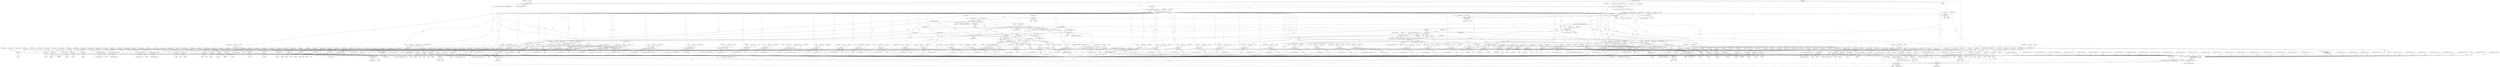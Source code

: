 digraph "0_tcpdump_3c8a2b0e91d8d8947e89384dacf6b54673083e71@API" {
"1000170" [label="(Call,tlen>=sizeof(struct rsvp_object_header))"];
"1000148" [label="(MethodParameterIn,u_int tlen)"];
"1000299" [label="(Call,tlen < rsvp_obj_len)"];
"1000320" [label="(Call,rsvp_obj_len-sizeof(struct rsvp_object_header))"];
"1000318" [label="(Call,obj_tlen=rsvp_obj_len-sizeof(struct rsvp_object_header))"];
"1000347" [label="(Call,obj_tlen < 8)"];
"1000385" [label="(Call,obj_tlen-=8)"];
"1000394" [label="(Call,obj_tlen < 20)"];
"1000438" [label="(Call,obj_tlen-=20)"];
"1000447" [label="(Call,obj_tlen < 36)"];
"1000474" [label="(Call,obj_tlen-=36)"];
"1000483" [label="(Call,obj_tlen < 26)"];
"1000509" [label="(Call,obj_tlen-=26)"];
"1000518" [label="(Call,obj_tlen < 12)"];
"1000545" [label="(Call,obj_tlen-=12)"];
"1000555" [label="(Call,obj_tlen < 12)"];
"1000582" [label="(Call,obj_tlen-=12)"];
"1000600" [label="(Call,obj_tlen < sizeof(struct in_addr))"];
"1000617" [label="(Call,obj_tlen-=sizeof(struct in_addr))"];
"1000628" [label="(Call,obj_tlen < sizeof(struct in6_addr))"];
"1000645" [label="(Call,obj_tlen-=sizeof(struct in6_addr))"];
"1000665" [label="(Call,obj_tlen < sizeof(struct in_addr))"];
"1000682" [label="(Call,obj_tlen-=sizeof(struct in_addr))"];
"1000693" [label="(Call,obj_tlen < sizeof(struct in6_addr))"];
"1000710" [label="(Call,obj_tlen-=sizeof(struct in6_addr))"];
"1000733" [label="(Call,obj_tlen >= 4)"];
"1000746" [label="(Call,obj_tlen-=4)"];
"1000755" [label="(Call,obj_tlen < 4)"];
"1000770" [label="(Call,obj_tlen-=4)"];
"1000779" [label="(Call,obj_tlen < 12)"];
"1000806" [label="(Call,obj_tlen-=12)"];
"1000824" [label="(Call,obj_tlen < 4)"];
"1000847" [label="(Call,obj_tlen-=4)"];
"1000865" [label="(Call,obj_tlen < 8)"];
"1000886" [label="(Call,obj_tlen-=8)"];
"1000895" [label="(Call,obj_tlen < 20)"];
"1000916" [label="(Call,obj_tlen-=20)"];
"1000925" [label="(Call,obj_tlen < 40)"];
"1000959" [label="(Call,obj_tlen-=40)"];
"1000968" [label="(Call,obj_tlen < 8)"];
"1000989" [label="(Call,obj_tlen-=8)"];
"1000998" [label="(Call,obj_tlen < 16)"];
"1001032" [label="(Call,obj_tlen-=16)"];
"1001050" [label="(Call,obj_tlen >= 4)"];
"1001068" [label="(Call,obj_tlen-=4)"];
"1001077" [label="(Call,obj_tlen < 12)"];
"1001151" [label="(Call,obj_tlen-=12)"];
"1001160" [label="(Call,obj_tlen < 12)"];
"1001228" [label="(Call,obj_tlen-=12)"];
"1001237" [label="(Call,obj_tlen < 4)"];
"1001290" [label="(Call,obj_tlen-=4)"];
"1001309" [label="(Call,obj_tlen >= 4)"];
"1001475" [label="(Call,obj_tlen-=*(obj_tptr+1))"];
"1001500" [label="(Call,obj_tlen < 8)"];
"1001520" [label="(Call,obj_tlen-=8)"];
"1001538" [label="(Call,obj_tlen < 8)"];
"1001558" [label="(Call,obj_tlen-=8)"];
"1001576" [label="(Call,obj_tlen < 4)"];
"1001589" [label="(Call,obj_tlen < 4+namelen)"];
"1001651" [label="(Call,obj_tlen-=4+*(obj_tptr+3))"];
"1001683" [label="(Call,obj_tlen < 4)"];
"1001689" [label="(Call,total_subobj_len = obj_tlen)"];
"1001693" [label="(Call,total_subobj_len > 0)"];
"1001879" [label="(Call,total_subobj_len-=subobj_len)"];
"1001885" [label="(Call,obj_tlen+=subobj_len)"];
"1001907" [label="(Call,obj_tlen < 8)"];
"1001928" [label="(Call,obj_tlen-=8)"];
"1001943" [label="(Call,obj_tlen < 20)"];
"1001964" [label="(Call,obj_tlen-=20)"];
"1001985" [label="(Call,obj_tlen < 4)"];
"1002000" [label="(Call,obj_tlen-=4)"];
"1002020" [label="(Call,obj_tlen < 4)"];
"1002049" [label="(Call,obj_tlen-=4)"];
"1002053" [label="(Call,obj_tlen >= 4)"];
"1002095" [label="(Call,obj_tlen-=4)"];
"1002105" [label="(Call,rsvp_intserv_print(ndo, obj_tptr, obj_tlen))"];
"1002060" [label="(Call,EXTRACT_16BITS(obj_tptr+2))"];
"1002059" [label="(Call,EXTRACT_16BITS(obj_tptr+2)<<2)"];
"1002057" [label="(Call,intserv_serv_tlen=EXTRACT_16BITS(obj_tptr+2)<<2)"];
"1002099" [label="(Call,intserv_serv_tlen>=4)"];
"1002117" [label="(Call,intserv_serv_tlen-=processed)"];
"1002061" [label="(Call,obj_tptr+2)"];
"1002085" [label="(Call,obj_tptr+1)"];
"1002092" [label="(Call,obj_tptr+=4)"];
"1002103" [label="(Call,processed = rsvp_intserv_print(ndo, obj_tptr, obj_tlen))"];
"1002110" [label="(Call,processed == 0)"];
"1002114" [label="(Call,obj_tlen-=processed)"];
"1002120" [label="(Call,obj_tptr+=processed)"];
"1003345" [label="(Call,print_unknown_data(ndo, tptr + sizeof(struct rsvp_object_header), \"\n\t    \", /* FIXME indentation */\n                               rsvp_obj_len - sizeof(struct rsvp_object_header)))"];
"1002135" [label="(Call,obj_tlen < 8)"];
"1002156" [label="(Call,obj_tlen-=8)"];
"1002165" [label="(Call,obj_tlen < 20)"];
"1002186" [label="(Call,obj_tlen-=20)"];
"1002195" [label="(Call,obj_tlen < 20)"];
"1002216" [label="(Call,obj_tlen-=20)"];
"1002225" [label="(Call,obj_tlen < 20)"];
"1002246" [label="(Call,obj_tlen-=20)"];
"1002255" [label="(Call,obj_tlen < 40)"];
"1002289" [label="(Call,obj_tlen-=40)"];
"1002298" [label="(Call,obj_tlen < 8)"];
"1002319" [label="(Call,obj_tlen-=8)"];
"1002328" [label="(Call,obj_tlen < 16)"];
"1002362" [label="(Call,obj_tlen-=16)"];
"1002397" [label="(Call,obj_tlen < sizeof(struct rsvp_obj_frr_t))"];
"1002469" [label="(Call,obj_tlen-=sizeof(struct rsvp_obj_frr_t))"];
"1002480" [label="(Call,obj_tlen < 16)"];
"1002544" [label="(Call,obj_tlen-=16)"];
"1002562" [label="(Call,obj_tlen >= 8)"];
"1002582" [label="(Call,obj_tlen-=8)"];
"1002611" [label="(Call,obj_tlen-=4)"];
"1002630" [label="(Call,obj_tlen < 8)"];
"1002710" [label="(Call,obj_tlen-=8)"];
"1002720" [label="(Call,obj_tlen < 20)"];
"1002780" [label="(Call,obj_tlen-=20)"];
"1002798" [label="(Call,obj_tlen < 4)"];
"1002821" [label="(Call,obj_tlen-=4)"];
"1002828" [label="(Call,obj_tlen >= 2 + padbytes)"];
"1002855" [label="(Call,obj_tlen < *(obj_tptr+1))"];
"1002865" [label="(Call,*(obj_tptr+1) < 2)"];
"1002886" [label="(Call,obj_tlen-=*(obj_tptr+1))"];
"1002892" [label="(Call,obj_tptr+=*(obj_tptr+1))"];
"1002851" [label="(Call,obj_tptr + 1)"];
"1002858" [label="(Call,obj_tptr+1)"];
"1002867" [label="(Call,obj_tptr+1)"];
"1002874" [label="(Call,print_unknown_data(ndo, obj_tptr + 2, \"\n\t\t\", *(obj_tptr + 1) - 2))"];
"1002876" [label="(Call,obj_tptr + 2)"];
"1002882" [label="(Call,obj_tptr + 1)"];
"1002889" [label="(Call,obj_tptr+1)"];
"1002895" [label="(Call,obj_tptr+1)"];
"1002913" [label="(Call,obj_tlen < 8)"];
"1002933" [label="(Call,obj_tlen-=4)"];
"1002940" [label="(Call,obj_tlen >= 4)"];
"1002956" [label="(Call,obj_tlen-=4)"];
"1002974" [label="(Call,obj_tlen < sizeof(struct rsvp_obj_integrity_t))"];
"1003097" [label="(Call,obj_tlen+=sizeof(struct rsvp_obj_integrity_t))"];
"1003117" [label="(Call,obj_tlen < 4)"];
"1003135" [label="(Call,obj_tlen-=4)"];
"1003153" [label="(Call,obj_tlen < 4)"];
"1003189" [label="(Call,obj_tlen < 12)"];
"1003211" [label="(Call,obj_tlen-=12)"];
"1003219" [label="(Call,obj_tlen-=4)"];
"1003229" [label="(Call,obj_tlen >= 4)"];
"1003247" [label="(Call,obj_tlen-=4)"];
"1003265" [label="(Call,obj_tlen < 4)"];
"1003281" [label="(Call,obj_tlen-=4)"];
"1003290" [label="(Call,obj_tlen < 16)"];
"1003306" [label="(Call,obj_tlen-=16)"];
"1003329" [label="(Call,print_unknown_data(ndo, obj_tptr, \"\n\t    \", obj_tlen))"];
"1000326" [label="(Call,ND_TTEST2(*tptr, rsvp_obj_len))"];
"1000325" [label="(Call,!ND_TTEST2(*tptr, rsvp_obj_len))"];
"1003352" [label="(Call,rsvp_obj_len - sizeof(struct rsvp_object_header))"];
"1003356" [label="(Call,tptr+=rsvp_obj_len)"];
"1003359" [label="(Call,tlen-=rsvp_obj_len)"];
"1002804" [label="(Call,padbytes = EXTRACT_16BITS(obj_tptr+2))"];
"1002971" [label="(Block,)"];
"1002134" [label="(ControlStructure,if (obj_tlen < 8))"];
"1002980" [label="(Literal,1)"];
"1003135" [label="(Call,obj_tlen-=4)"];
"1001159" [label="(ControlStructure,if (obj_tlen < 12))"];
"1003330" [label="(Identifier,ndo)"];
"1002782" [label="(Literal,20)"];
"1000864" [label="(ControlStructure,if (obj_tlen < 8))"];
"1001496" [label="(Block,)"];
"1002019" [label="(ControlStructure,if (obj_tlen < 4))"];
"1001228" [label="(Call,obj_tlen-=12)"];
"1000402" [label="(Identifier,ndo)"];
"1000917" [label="(Identifier,obj_tlen)"];
"1000848" [label="(Identifier,obj_tlen)"];
"1000449" [label="(Literal,36)"];
"1001583" [label="(Identifier,namelen)"];
"1002118" [label="(Identifier,intserv_serv_tlen)"];
"1002135" [label="(Call,obj_tlen < 8)"];
"1002140" [label="(Literal,1)"];
"1002630" [label="(Call,obj_tlen < 8)"];
"1000582" [label="(Call,obj_tlen-=12)"];
"1002852" [label="(Identifier,obj_tptr)"];
"1001964" [label="(Call,obj_tlen-=20)"];
"1001524" [label="(Identifier,obj_tptr)"];
"1001152" [label="(Identifier,obj_tlen)"];
"1002247" [label="(Identifier,obj_tlen)"];
"1002582" [label="(Call,obj_tlen-=8)"];
"1002051" [label="(Literal,4)"];
"1002867" [label="(Call,obj_tptr+1)"];
"1003361" [label="(Identifier,rsvp_obj_len)"];
"1000894" [label="(ControlStructure,if (obj_tlen < 20))"];
"1003194" [label="(Literal,1)"];
"1002087" [label="(Literal,1)"];
"1002946" [label="(Identifier,ndo)"];
"1003266" [label="(Identifier,obj_tlen)"];
"1000712" [label="(Call,sizeof(struct in6_addr))"];
"1002828" [label="(Call,obj_tlen >= 2 + padbytes)"];
"1003114" [label="(Block,)"];
"1001499" [label="(ControlStructure,if (obj_tlen < 8))"];
"1000806" [label="(Call,obj_tlen-=12)"];
"1001047" [label="(Block,)"];
"1002396" [label="(ControlStructure,if (obj_tlen < sizeof(struct rsvp_obj_frr_t)))"];
"1003331" [label="(Identifier,obj_tptr)"];
"1003346" [label="(Identifier,ndo)"];
"1002280" [label="(Call,ip6addr_string(ndo, obj_tptr+20))"];
"1000900" [label="(Literal,1)"];
"1003265" [label="(Call,obj_tlen < 4)"];
"1002179" [label="(Call,ip6addr_string(ndo, obj_tptr))"];
"1002086" [label="(Identifier,obj_tptr)"];
"1002485" [label="(Literal,1)"];
"1002836" [label="(Identifier,ndo)"];
"1000968" [label="(Call,obj_tlen < 8)"];
"1000504" [label="(Call,ip6addr_string(ndo, obj_tptr + 8))"];
"1001985" [label="(Call,obj_tlen < 4)"];
"1000455" [label="(Identifier,ndo)"];
"1001540" [label="(Literal,8)"];
"1002112" [label="(Literal,0)"];
"1001165" [label="(Literal,1)"];
"1002143" [label="(Identifier,ndo)"];
"1002883" [label="(Identifier,obj_tptr)"];
"1001292" [label="(Literal,4)"];
"1001695" [label="(Literal,0)"];
"1003359" [label="(Call,tlen-=rsvp_obj_len)"];
"1002227" [label="(Literal,20)"];
"1003323" [label="(ControlStructure,if (ndo->ndo_vflag <= 1))"];
"1000174" [label="(Block,)"];
"1002157" [label="(Identifier,obj_tlen)"];
"1001775" [label="(Call,subobj_len < 20)"];
"1002103" [label="(Call,processed = rsvp_intserv_print(ndo, obj_tptr, obj_tlen))"];
"1002962" [label="(ControlStructure,break;)"];
"1003267" [label="(Literal,4)"];
"1003097" [label="(Call,obj_tlen+=sizeof(struct rsvp_obj_integrity_t))"];
"1001069" [label="(Identifier,obj_tlen)"];
"1002881" [label="(Call,*(obj_tptr + 1))"];
"1000322" [label="(Call,sizeof(struct rsvp_object_header))"];
"1002196" [label="(Identifier,obj_tlen)"];
"1002874" [label="(Call,print_unknown_data(ndo, obj_tptr + 2, \"\n\t\t\", *(obj_tptr + 1) - 2))"];
"1002615" [label="(Identifier,obj_tptr)"];
"1002829" [label="(Identifier,obj_tlen)"];
"1000825" [label="(Identifier,obj_tlen)"];
"1000998" [label="(Call,obj_tlen < 16)"];
"1002256" [label="(Identifier,obj_tlen)"];
"1002063" [label="(Literal,2)"];
"1002897" [label="(Literal,1)"];
"1001153" [label="(Literal,12)"];
"1000682" [label="(Call,obj_tlen-=sizeof(struct in_addr))"];
"1000329" [label="(Identifier,rsvp_obj_len)"];
"1001068" [label="(Call,obj_tlen-=4)"];
"1000733" [label="(Call,obj_tlen >= 4)"];
"1002195" [label="(Call,obj_tlen < 20)"];
"1001245" [label="(Identifier,ndo)"];
"1002017" [label="(Block,)"];
"1002823" [label="(Literal,4)"];
"1002869" [label="(Literal,1)"];
"1000710" [label="(Call,obj_tlen-=sizeof(struct in6_addr))"];
"1000750" [label="(Identifier,obj_tptr)"];
"1003139" [label="(Identifier,obj_tptr)"];
"1000808" [label="(Literal,12)"];
"1001694" [label="(Identifier,total_subobj_len)"];
"1002025" [label="(Literal,1)"];
"1002884" [label="(Literal,1)"];
"1000324" [label="(ControlStructure,if (!ND_TTEST2(*tptr, rsvp_obj_len)))"];
"1002893" [label="(Identifier,obj_tptr)"];
"1000778" [label="(ControlStructure,if (obj_tlen < 12))"];
"1003231" [label="(Literal,4)"];
"1000888" [label="(Literal,8)"];
"1002830" [label="(Call,2 + padbytes)"];
"1003228" [label="(ControlStructure,while(obj_tlen >= 4 ))"];
"1002004" [label="(Identifier,obj_tptr)"];
"1000332" [label="(Literal,1)"];
"1000823" [label="(ControlStructure,if (obj_tlen < 4))"];
"1002330" [label="(Literal,16)"];
"1002850" [label="(Call,*(obj_tptr + 1))"];
"1003229" [label="(Call,obj_tlen >= 4)"];
"1003332" [label="(Literal,\"\n\t    \")"];
"1003270" [label="(Literal,1)"];
"1002914" [label="(Identifier,obj_tlen)"];
"1000396" [label="(Literal,20)"];
"1000511" [label="(Literal,26)"];
"1000520" [label="(Literal,12)"];
"1000886" [label="(Call,obj_tlen-=8)"];
"1002781" [label="(Identifier,obj_tlen)"];
"1000847" [label="(Call,obj_tlen-=4)"];
"1002117" [label="(Call,intserv_serv_tlen-=processed)"];
"1003160" [label="(Identifier,action)"];
"1001912" [label="(Literal,1)"];
"1002020" [label="(Call,obj_tlen < 4)"];
"1000916" [label="(Call,obj_tlen-=20)"];
"1000408" [label="(Call,ip6addr_string(ndo, obj_tptr))"];
"1000970" [label="(Literal,8)"];
"1000779" [label="(Call,obj_tlen < 12)"];
"1001500" [label="(Call,obj_tlen < 8)"];
"1001537" [label="(ControlStructure,if (obj_tlen < 8))"];
"1000348" [label="(Identifier,obj_tlen)"];
"1001903" [label="(Block,)"];
"1002165" [label="(Call,obj_tlen < 20)"];
"1001909" [label="(Literal,8)"];
"1001160" [label="(Call,obj_tlen < 12)"];
"1002111" [label="(Identifier,processed)"];
"1000442" [label="(Identifier,obj_tptr)"];
"1002611" [label="(Call,obj_tlen-=4)"];
"1002821" [label="(Call,obj_tlen-=4)"];
"1003333" [label="(Identifier,obj_tlen)"];
"1000146" [label="(MethodParameterIn,const u_char *tptr)"];
"1000993" [label="(Identifier,obj_tptr)"];
"1002909" [label="(Block,)"];
"1001161" [label="(Identifier,obj_tlen)"];
"1001074" [label="(ControlStructure,break;)"];
"1002890" [label="(Identifier,obj_tptr)"];
"1001943" [label="(Call,obj_tlen < 20)"];
"1000826" [label="(Literal,4)"];
"1002173" [label="(Identifier,ndo)"];
"1001229" [label="(Identifier,obj_tlen)"];
"1002891" [label="(Literal,1)"];
"1002896" [label="(Identifier,obj_tptr)"];
"1002481" [label="(Identifier,obj_tlen)"];
"1002941" [label="(Identifier,obj_tlen)"];
"1002092" [label="(Call,obj_tptr+=4)"];
"1002563" [label="(Identifier,obj_tlen)"];
"1000849" [label="(Literal,4)"];
"1000347" [label="(Call,obj_tlen < 8)"];
"1000560" [label="(Literal,1)"];
"1000213" [label="(Call,rsvp_obj_len < sizeof(struct rsvp_object_header))"];
"1002160" [label="(Identifier,obj_tptr)"];
"1000999" [label="(Identifier,obj_tlen)"];
"1001591" [label="(Call,4+namelen)"];
"1002119" [label="(Identifier,processed)"];
"1000754" [label="(ControlStructure,if (obj_tlen < 4))"];
"1002868" [label="(Identifier,obj_tptr)"];
"1001578" [label="(Literal,4)"];
"1002050" [label="(Identifier,obj_tlen)"];
"1001032" [label="(Call,obj_tlen-=16)"];
"1002299" [label="(Identifier,obj_tlen)"];
"1002474" [label="(Identifier,obj_tptr)"];
"1002362" [label="(Call,obj_tlen-=16)"];
"1000924" [label="(ControlStructure,if (obj_tlen < 40))"];
"1002403" [label="(Literal,1)"];
"1002397" [label="(Call,obj_tlen < sizeof(struct rsvp_obj_frr_t))"];
"1001652" [label="(Identifier,obj_tlen)"];
"1002321" [label="(Literal,8)"];
"1002983" [label="(Identifier,obj_ptr)"];
"1002164" [label="(ControlStructure,if (obj_tlen < 20))"];
"1000976" [label="(Identifier,ndo)"];
"1002098" [label="(ControlStructure,while (intserv_serv_tlen>=4))"];
"1003235" [label="(Identifier,ndo)"];
"1002107" [label="(Identifier,obj_tptr)"];
"1002109" [label="(ControlStructure,if (processed == 0))"];
"1003282" [label="(Identifier,obj_tlen)"];
"1001502" [label="(Literal,8)"];
"1001813" [label="(Call,subobj_len < 16)"];
"1000711" [label="(Identifier,obj_tlen)"];
"1000890" [label="(Identifier,obj_tptr)"];
"1000482" [label="(ControlStructure,if (obj_tlen < 26))"];
"1001539" [label="(Identifier,obj_tlen)"];
"1000699" [label="(Literal,1)"];
"1002710" [label="(Call,obj_tlen-=8)"];
"1000715" [label="(Identifier,obj_tptr)"];
"1003347" [label="(Call,tptr + sizeof(struct rsvp_object_header))"];
"1001966" [label="(Literal,20)"];
"1001906" [label="(ControlStructure,if (obj_tlen < 8))"];
"1001880" [label="(Identifier,total_subobj_len)"];
"1001290" [label="(Call,obj_tlen-=4)"];
"1001558" [label="(Call,obj_tlen-=8)"];
"1001308" [label="(ControlStructure,while(obj_tlen >= 4 ))"];
"1000475" [label="(Identifier,obj_tlen)"];
"1002894" [label="(Call,*(obj_tptr+1))"];
"1002085" [label="(Call,obj_tptr+1)"];
"1002113" [label="(ControlStructure,break;)"];
"1000896" [label="(Identifier,obj_tlen)"];
"1001944" [label="(Identifier,obj_tlen)"];
"1000694" [label="(Identifier,obj_tlen)"];
"1002186" [label="(Call,obj_tlen-=20)"];
"1000739" [label="(Identifier,ndo)"];
"1001684" [label="(Identifier,obj_tlen)"];
"1002471" [label="(Call,sizeof(struct rsvp_obj_frr_t))"];
"1002880" [label="(Call,*(obj_tptr + 1) - 2)"];
"1002722" [label="(Literal,20)"];
"1002049" [label="(Call,obj_tlen-=4)"];
"1001883" [label="(Identifier,obj_tptr)"];
"1003308" [label="(Literal,16)"];
"1001034" [label="(Literal,16)"];
"1000577" [label="(Call,ipaddr_string(ndo, obj_tptr + 8))"];
"1001051" [label="(Identifier,obj_tlen)"];
"1000734" [label="(Identifier,obj_tlen)"];
"1000752" [label="(ControlStructure,break;)"];
"1000313" [label="(Identifier,obj_tptr)"];
"1001072" [label="(Identifier,obj_tptr)"];
"1002067" [label="(Identifier,ndo)"];
"1001573" [label="(Block,)"];
"1002136" [label="(Identifier,obj_tlen)"];
"1002480" [label="(Call,obj_tlen < 16)"];
"1002860" [label="(Literal,1)"];
"1000771" [label="(Identifier,obj_tlen)"];
"1001036" [label="(Identifier,obj_tptr)"];
"1000702" [label="(Identifier,ndo)"];
"1002584" [label="(Literal,8)"];
"1001682" [label="(ControlStructure,if (obj_tlen < 4))"];
"1003352" [label="(Call,rsvp_obj_len - sizeof(struct rsvp_object_header))"];
"1001238" [label="(Identifier,obj_tlen)"];
"1000361" [label="(Call,ipaddr_string(ndo, obj_tptr))"];
"1002921" [label="(Identifier,ndo)"];
"1000666" [label="(Identifier,obj_tlen)"];
"1000513" [label="(Identifier,obj_tptr)"];
"1000757" [label="(Literal,4)"];
"1001522" [label="(Literal,8)"];
"1000583" [label="(Identifier,obj_tlen)"];
"1000634" [label="(Literal,1)"];
"1002336" [label="(Identifier,ndo)"];
"1002122" [label="(Identifier,processed)"];
"1002217" [label="(Identifier,obj_tlen)"];
"1000478" [label="(Identifier,obj_tptr)"];
"1002833" [label="(Block,)"];
"1002892" [label="(Call,obj_tptr+=*(obj_tptr+1))"];
"1001582" [label="(Call,namelen = *(obj_tptr+3))"];
"1002854" [label="(ControlStructure,if (obj_tlen < *(obj_tptr+1)))"];
"1002084" [label="(Call,*(obj_tptr+1))"];
"1001660" [label="(Identifier,obj_tptr)"];
"1002021" [label="(Identifier,obj_tlen)"];
"1000961" [label="(Literal,40)"];
"1001520" [label="(Call,obj_tlen-=8)"];
"1000346" [label="(ControlStructure,if (obj_tlen < 8))"];
"1000637" [label="(Identifier,ndo)"];
"1000746" [label="(Call,obj_tlen-=4)"];
"1000760" [label="(Literal,1)"];
"1000483" [label="(Call,obj_tlen < 26)"];
"1002056" [label="(Block,)"];
"1002226" [label="(Identifier,obj_tlen)"];
"1002855" [label="(Call,obj_tlen < *(obj_tptr+1))"];
"1002064" [label="(Literal,2)"];
"1000546" [label="(Identifier,obj_tlen)"];
"1001693" [label="(Call,total_subobj_len > 0)"];
"1002746" [label="(Call,ip6addr_string(ndo, obj_tptr))"];
"1003102" [label="(Identifier,obj_tptr)"];
"1003152" [label="(ControlStructure,if (obj_tlen < 4))"];
"1003189" [label="(Call,obj_tlen < 12)"];
"1002851" [label="(Call,obj_tptr + 1)"];
"1000897" [label="(Literal,20)"];
"1002561" [label="(ControlStructure,while(obj_tlen >= 8))"];
"1002101" [label="(Literal,4)"];
"1001546" [label="(Identifier,ndo)"];
"1002827" [label="(ControlStructure,while(obj_tlen >= 2 + padbytes))"];
"1002225" [label="(Call,obj_tlen < 20)"];
"1000143" [label="(MethodParameterIn,netdissect_options *ndo)"];
"1000446" [label="(ControlStructure,if (obj_tlen < 36))"];
"1000385" [label="(Call,obj_tlen-=8)"];
"1001928" [label="(Call,obj_tlen-=8)"];
"1000967" [label="(ControlStructure,if (obj_tlen < 8))"];
"1002000" [label="(Call,obj_tlen-=4)"];
"1000439" [label="(Identifier,obj_tlen)"];
"1002115" [label="(Identifier,obj_tlen)"];
"1002218" [label="(Literal,20)"];
"1000950" [label="(Call,ip6addr_string(ndo, obj_tptr+20))"];
"1002158" [label="(Literal,8)"];
"1001951" [label="(Identifier,ndo)"];
"1000299" [label="(Call,tlen < rsvp_obj_len)"];
"1002887" [label="(Identifier,obj_tlen)"];
"1001477" [label="(Call,*(obj_tptr+1))"];
"1003251" [label="(Identifier,subchannel)"];
"1001535" [label="(Block,)"];
"1002097" [label="(Literal,4)"];
"1003262" [label="(Block,)"];
"1003137" [label="(Literal,4)"];
"1001311" [label="(Literal,4)"];
"1000328" [label="(Identifier,tptr)"];
"1000300" [label="(Identifier,tlen)"];
"1002297" [label="(ControlStructure,if (obj_tlen < 8))"];
"1003125" [label="(Identifier,ndo)"];
"1002106" [label="(Identifier,ndo)"];
"1001562" [label="(Identifier,obj_tptr)"];
"1001033" [label="(Identifier,obj_tlen)"];
"1000510" [label="(Identifier,obj_tlen)"];
"1002096" [label="(Identifier,obj_tlen)"];
"1001050" [label="(Call,obj_tlen >= 4)"];
"1003154" [label="(Identifier,obj_tlen)"];
"1003357" [label="(Identifier,tptr)"];
"1003212" [label="(Identifier,obj_tlen)"];
"1003252" [label="(ControlStructure,break;)"];
"1000334" [label="(Identifier,hexdump)"];
"1000866" [label="(Identifier,obj_tlen)"];
"1000177" [label="(Identifier,tptr)"];
"1001076" [label="(ControlStructure,if (obj_tlen < 12))"];
"1002058" [label="(Identifier,intserv_serv_tlen)"];
"1001508" [label="(Identifier,ndo)"];
"1002635" [label="(Literal,1)"];
"1003247" [label="(Call,obj_tlen-=4)"];
"1000305" [label="(Identifier,ndo)"];
"1003345" [label="(Call,print_unknown_data(ndo, tptr + sizeof(struct rsvp_object_header), \"\n\t    \", /* FIXME indentation */\n                               rsvp_obj_len - sizeof(struct rsvp_object_header)))"];
"1001475" [label="(Call,obj_tlen-=*(obj_tptr+1))"];
"1002300" [label="(Literal,8)"];
"1000170" [label="(Call,tlen>=sizeof(struct rsvp_object_header))"];
"1003119" [label="(Literal,4)"];
"1001698" [label="(Identifier,subobj_len)"];
"1001990" [label="(Literal,1)"];
"1003303" [label="(Call,ip6addr_string(ndo, obj_tptr))"];
"1000557" [label="(Literal,12)"];
"1003155" [label="(Literal,4)"];
"1000647" [label="(Call,sizeof(struct in6_addr))"];
"1000784" [label="(Literal,1)"];
"1001599" [label="(Identifier,ndo)"];
"1003215" [label="(Identifier,obj_tptr)"];
"1000662" [label="(Block,)"];
"1001908" [label="(Identifier,obj_tlen)"];
"1001965" [label="(Identifier,obj_tlen)"];
"1002156" [label="(Call,obj_tlen-=8)"];
"1000707" [label="(Call,ip6addr_string(ndo, obj_tptr))"];
"1000679" [label="(Call,ipaddr_string(ndo, obj_tptr))"];
"1000903" [label="(Identifier,ndo)"];
"1003213" [label="(Literal,12)"];
"1001942" [label="(ControlStructure,if (obj_tlen < 20))"];
"1002898" [label="(ControlStructure,break;)"];
"1002194" [label="(ControlStructure,if (obj_tlen < 20))"];
"1002863" [label="(Literal,1)"];
"1002108" [label="(Identifier,obj_tlen)"];
"1001053" [label="(Block,)"];
"1001236" [label="(ControlStructure,if (obj_tlen < 4))"];
"1000747" [label="(Identifier,obj_tlen)"];
"1000148" [label="(MethodParameterIn,u_int tlen)"];
"1003281" [label="(Call,obj_tlen-=4)"];
"1001688" [label="(Literal,1)"];
"1000879" [label="(Call,ipaddr_string(ndo, obj_tptr))"];
"1000870" [label="(Literal,1)"];
"1001085" [label="(Identifier,ndo)"];
"1002470" [label="(Identifier,obj_tlen)"];
"1000960" [label="(Identifier,obj_tlen)"];
"1002956" [label="(Call,obj_tlen-=4)"];
"1002263" [label="(Identifier,ndo)"];
"1001982" [label="(Block,)"];
"1002233" [label="(Identifier,ndo)"];
"1001079" [label="(Literal,12)"];
"1000519" [label="(Identifier,obj_tlen)"];
"1000326" [label="(Call,ND_TTEST2(*tptr, rsvp_obj_len))"];
"1000667" [label="(Call,sizeof(struct in_addr))"];
"1002062" [label="(Identifier,obj_tptr)"];
"1002915" [label="(Literal,8)"];
"1002882" [label="(Call,obj_tptr + 1)"];
"1002095" [label="(Call,obj_tlen-=4)"];
"1002888" [label="(Call,*(obj_tptr+1))"];
"1001948" [label="(Literal,1)"];
"1003230" [label="(Identifier,obj_tlen)"];
"1000469" [label="(Call,ip6addr_string(ndo, obj_tptr + 20))"];
"1000547" [label="(Literal,12)"];
"1000298" [label="(ControlStructure,if(tlen < rsvp_obj_len))"];
"1001476" [label="(Identifier,obj_tlen)"];
"1000873" [label="(Identifier,ndo)"];
"1002939" [label="(ControlStructure,while(obj_tlen >= 4))"];
"1001487" [label="(ControlStructure,break;)"];
"1000829" [label="(Literal,1)"];
"1000555" [label="(Call,obj_tlen < 12)"];
"1000684" [label="(Call,sizeof(struct in_addr))"];
"1002720" [label="(Call,obj_tlen < 20)"];
"1002626" [label="(Block,)"];
"1000485" [label="(Literal,26)"];
"1002935" [label="(Literal,4)"];
"1002312" [label="(Call,ipaddr_string(ndo, obj_tptr))"];
"1002975" [label="(Identifier,obj_tlen)"];
"1002780" [label="(Call,obj_tlen-=20)"];
"1001023" [label="(Call,ipaddr_string(ndo, obj_tptr+8))"];
"1002093" [label="(Identifier,obj_tptr)"];
"1000895" [label="(Call,obj_tlen < 20)"];
"1002864" [label="(ControlStructure,if (*(obj_tptr+1) < 2))"];
"1002870" [label="(Literal,2)"];
"1002250" [label="(Identifier,obj_tptr)"];
"1000586" [label="(Identifier,obj_tptr)"];
"1002629" [label="(ControlStructure,if (obj_tlen < 8))"];
"1000959" [label="(Call,obj_tlen-=40)"];
"1002544" [label="(Call,obj_tlen-=16)"];
"1001853" [label="(Call,subobj_len < 8)"];
"1001596" [label="(Literal,1)"];
"1003099" [label="(Call,sizeof(struct rsvp_obj_integrity_t))"];
"1002940" [label="(Call,obj_tlen >= 4)"];
"1000601" [label="(Identifier,obj_tlen)"];
"1003191" [label="(Literal,12)"];
"1003185" [label="(Block,)"];
"1002613" [label="(Literal,4)"];
"1003334" [label="(ControlStructure,break;)"];
"1001056" [label="(Identifier,ndo)"];
"1001754" [label="(Call,subobj_len < 8)"];
"1000517" [label="(ControlStructure,if (obj_tlen < 12))"];
"1001691" [label="(Identifier,obj_tlen)"];
"1000748" [label="(Literal,4)"];
"1000614" [label="(Call,ipaddr_string(ndo, obj_tptr))"];
"1002973" [label="(ControlStructure,if (obj_tlen < sizeof(struct rsvp_obj_integrity_t)))"];
"1002394" [label="(Block,)"];
"1001879" [label="(Call,total_subobj_len-=subobj_len)"];
"1002957" [label="(Identifier,obj_tlen)"];
"1003283" [label="(Literal,4)"];
"1000650" [label="(Identifier,obj_tptr)"];
"1002203" [label="(Identifier,ndo)"];
"1000182" [label="(Call,(const struct rsvp_object_header *)tptr)"];
"1000787" [label="(Identifier,ndo)"];
"1002220" [label="(Identifier,obj_tptr)"];
"1001685" [label="(Literal,4)"];
"1000780" [label="(Identifier,obj_tlen)"];
"1001543" [label="(Literal,1)"];
"1002114" [label="(Call,obj_tlen-=processed)"];
"1002022" [label="(Literal,4)"];
"1002546" [label="(Literal,16)"];
"1000597" [label="(Block,)"];
"1002406" [label="(Identifier,ndo)"];
"1002822" [label="(Identifier,obj_tlen)"];
"1001696" [label="(Block,)"];
"1002583" [label="(Identifier,obj_tlen)"];
"1003273" [label="(Identifier,ndo)"];
"1002230" [label="(Literal,1)"];
"1002303" [label="(Literal,1)"];
"1002637" [label="(Identifier,error_code)"];
"1001984" [label="(ControlStructure,if (obj_tlen < 4))"];
"1001538" [label="(Call,obj_tlen < 8)"];
"1002248" [label="(Literal,20)"];
"1000389" [label="(Identifier,obj_tptr)"];
"1001232" [label="(Identifier,obj_tptr)"];
"1002364" [label="(Literal,16)"];
"1002934" [label="(Identifier,obj_tlen)"];
"1002055" [label="(Literal,4)"];
"1000172" [label="(Call,sizeof(struct rsvp_object_header))"];
"1001885" [label="(Call,obj_tlen+=subobj_len)"];
"1000617" [label="(Call,obj_tlen-=sizeof(struct in_addr))"];
"1001932" [label="(Identifier,obj_tptr)"];
"1000671" [label="(Literal,1)"];
"1000730" [label="(Block,)"];
"1000772" [label="(Literal,4)"];
"1000642" [label="(Call,ip6addr_string(ndo, obj_tptr))"];
"1001887" [label="(Identifier,subobj_len)"];
"1002877" [label="(Identifier,obj_tptr)"];
"1002100" [label="(Identifier,intserv_serv_tlen)"];
"1000867" [label="(Literal,8)"];
"1000393" [label="(ControlStructure,if (obj_tlen < 20))"];
"1002803" [label="(Literal,1)"];
"1002805" [label="(Identifier,padbytes)"];
"1002246" [label="(Call,obj_tlen-=20)"];
"1003329" [label="(Call,print_unknown_data(ndo, obj_tptr, \"\n\t    \", obj_tlen))"];
"1000386" [label="(Identifier,obj_tlen)"];
"1002116" [label="(Identifier,processed)"];
"1002933" [label="(Call,obj_tlen-=4)"];
"1002488" [label="(Identifier,ndo)"];
"1000695" [label="(Call,sizeof(struct in6_addr))"];
"1000664" [label="(ControlStructure,if (obj_tlen < sizeof(struct in_addr)))"];
"1000807" [label="(Identifier,obj_tlen)"];
"1001575" [label="(ControlStructure,if (obj_tlen < 4))"];
"1002239" [label="(Call,ipaddr_string(ndo, obj_tptr))"];
"1001521" [label="(Identifier,obj_tlen)"];
"1002298" [label="(Call,obj_tlen < 8)"];
"1002912" [label="(ControlStructure,if (obj_tlen < 8))"];
"1003117" [label="(Call,obj_tlen < 4)"];
"1000355" [label="(Identifier,ndo)"];
"1002132" [label="(Block,)"];
"1002170" [label="(Literal,1)"];
"1002586" [label="(Identifier,obj_tptr)"];
"1000599" [label="(ControlStructure,if (obj_tlen < sizeof(struct in_addr)))"];
"1000692" [label="(ControlStructure,if (obj_tlen < sizeof(struct in6_addr)))"];
"1001242" [label="(Literal,1)"];
"1001403" [label="(Call,ipaddr_string(ndo, obj_tptr+2))"];
"1003363" [label="(Literal,0)"];
"1000629" [label="(Identifier,obj_tlen)"];
"1002200" [label="(Literal,1)"];
"1000387" [label="(Literal,8)"];
"1001788" [label="(Call,ip6addr_string(ndo, obj_tptr + 4))"];
"1002711" [label="(Identifier,obj_tlen)"];
"1002054" [label="(Identifier,obj_tlen)"];
"1002562" [label="(Call,obj_tlen >= 8)"];
"1003158" [label="(Literal,1)"];
"1002479" [label="(ControlStructure,if (obj_tlen < 16))"];
"1000627" [label="(ControlStructure,if (obj_tlen < sizeof(struct in6_addr)))"];
"1000991" [label="(Literal,8)"];
"1002053" [label="(Call,obj_tlen >= 4)"];
"1002353" [label="(Call,ipaddr_string(ndo, obj_tptr+8))"];
"1003232" [label="(Block,)"];
"1002913" [label="(Call,obj_tlen < 8)"];
"1002120" [label="(Call,obj_tptr+=processed)"];
"1001676" [label="(Block,)"];
"1002865" [label="(Call,*(obj_tptr+1) < 2)"];
"1001003" [label="(Literal,1)"];
"1001993" [label="(Identifier,ndo)"];
"1003356" [label="(Call,tptr+=rsvp_obj_len)"];
"1000609" [label="(Identifier,ndo)"];
"1000832" [label="(Identifier,ndo)"];
"1002797" [label="(ControlStructure,if (obj_tlen < 4))"];
"1001689" [label="(Call,total_subobj_len = obj_tlen)"];
"1002800" [label="(Literal,4)"];
"1000171" [label="(Identifier,tlen)"];
"1002565" [label="(Block,)"];
"1003291" [label="(Identifier,obj_tlen)"];
"1000549" [label="(Identifier,obj_tptr)"];
"1002853" [label="(Literal,1)"];
"1003190" [label="(Identifier,obj_tlen)"];
"1002260" [label="(Literal,1)"];
"1000963" [label="(Identifier,obj_tptr)"];
"1001309" [label="(Call,obj_tlen >= 4)"];
"1002057" [label="(Call,intserv_serv_tlen=EXTRACT_16BITS(obj_tptr+2)<<2)"];
"1003298" [label="(Identifier,ndo)"];
"1001929" [label="(Identifier,obj_tlen)"];
"1001907" [label="(Call,obj_tlen < 8)"];
"1000327" [label="(Call,*tptr)"];
"1000556" [label="(Identifier,obj_tlen)"];
"1002568" [label="(Identifier,ndo)"];
"1002306" [label="(Identifier,ndo)"];
"1002061" [label="(Call,obj_tptr+2)"];
"1000933" [label="(Identifier,ndo)"];
"1003219" [label="(Call,obj_tlen-=4)"];
"1001239" [label="(Literal,4)"];
"1000476" [label="(Literal,36)"];
"1000930" [label="(Literal,1)"];
"1001505" [label="(Literal,1)"];
"1002366" [label="(Identifier,obj_tptr)"];
"1003306" [label="(Call,obj_tlen-=16)"];
"1001653" [label="(Call,4+*(obj_tptr+3))"];
"1000918" [label="(Literal,20)"];
"1001052" [label="(Literal,4)"];
"1002254" [label="(ControlStructure,if (obj_tlen < 40))"];
"1002289" [label="(Call,obj_tlen-=40)"];
"1000545" [label="(Call,obj_tlen-=12)"];
"1002937" [label="(Identifier,obj_tptr)"];
"1001230" [label="(Literal,12)"];
"1002187" [label="(Identifier,obj_tlen)"];
"1001683" [label="(Call,obj_tlen < 4)"];
"1002216" [label="(Call,obj_tlen-=20)"];
"1002137" [label="(Literal,8)"];
"1000693" [label="(Call,obj_tlen < sizeof(struct in6_addr))"];
"1000925" [label="(Call,obj_tlen < 40)"];
"1002224" [label="(ControlStructure,if (obj_tlen < 20))"];
"1002104" [label="(Identifier,processed)"];
"1000440" [label="(Literal,20)"];
"1001589" [label="(Call,obj_tlen < 4+namelen)"];
"1000865" [label="(Call,obj_tlen < 8)"];
"1002333" [label="(Literal,1)"];
"1001590" [label="(Identifier,obj_tlen)"];
"1001168" [label="(Identifier,ndo)"];
"1000318" [label="(Call,obj_tlen=rsvp_obj_len-sizeof(struct rsvp_object_header))"];
"1002712" [label="(Literal,8)"];
"1000735" [label="(Literal,4)"];
"1003098" [label="(Identifier,obj_tlen)"];
"1002795" [label="(Block,)"];
"1002866" [label="(Call,*(obj_tptr+1))"];
"1002329" [label="(Identifier,obj_tlen)"];
"1001151" [label="(Call,obj_tlen-=12)"];
"1001312" [label="(Block,)"];
"1003197" [label="(Identifier,ndo)"];
"1000484" [label="(Identifier,obj_tlen)"];
"1002320" [label="(Identifier,obj_tlen)"];
"1002631" [label="(Identifier,obj_tlen)"];
"1002190" [label="(Identifier,obj_tptr)"];
"1002121" [label="(Identifier,obj_tptr)"];
"1001577" [label="(Identifier,obj_tlen)"];
"1002564" [label="(Literal,8)"];
"1003388" [label="(MethodReturn,RET)"];
"1000909" [label="(Call,ip6addr_string(ndo, obj_tptr))"];
"1003292" [label="(Literal,16)"];
"1000509" [label="(Call,obj_tlen-=26)"];
"1002577" [label="(Call,ipaddr_string(ndo, obj_tptr + 4))"];
"1002588" [label="(ControlStructure,break;)"];
"1002363" [label="(Identifier,obj_tlen)"];
"1002197" [label="(Literal,20)"];
"1000526" [label="(Identifier,ndo)"];
"1000622" [label="(Identifier,obj_tptr)"];
"1001930" [label="(Literal,8)"];
"1002094" [label="(Literal,4)"];
"1003116" [label="(ControlStructure,if (obj_tlen < 4))"];
"1000628" [label="(Call,obj_tlen < sizeof(struct in6_addr))"];
"1001576" [label="(Call,obj_tlen < 4)"];
"1001886" [label="(Identifier,obj_tlen)"];
"1001651" [label="(Call,obj_tlen-=4+*(obj_tptr+3))"];
"1001690" [label="(Identifier,total_subobj_len)"];
"1003285" [label="(Identifier,obj_tptr)"];
"1002188" [label="(Literal,20)"];
"1001082" [label="(Literal,1)"];
"1000175" [label="(Call,ND_TCHECK2(*tptr, sizeof(struct rsvp_object_header)))"];
"1000352" [label="(Literal,1)"];
"1001588" [label="(ControlStructure,if (obj_tlen < 4+namelen))"];
"1002824" [label="(Call,obj_tptr+=4)"];
"1003211" [label="(Call,obj_tlen-=12)"];
"1000926" [label="(Identifier,obj_tlen)"];
"1003136" [label="(Identifier,obj_tlen)"];
"1000491" [label="(Identifier,ndo)"];
"1001559" [label="(Identifier,obj_tlen)"];
"1002859" [label="(Identifier,obj_tptr)"];
"1002858" [label="(Call,obj_tptr+1)"];
"1003223" [label="(Identifier,obj_tptr)"];
"1000927" [label="(Literal,40)"];
"1001560" [label="(Literal,8)"];
"1003295" [label="(Literal,1)"];
"1000887" [label="(Identifier,obj_tlen)"];
"1002166" [label="(Identifier,obj_tlen)"];
"1000736" [label="(Block,)"];
"1002167" [label="(Literal,20)"];
"1002825" [label="(Identifier,obj_tptr)"];
"1002873" [label="(Literal,1)"];
"1000683" [label="(Identifier,obj_tlen)"];
"1001581" [label="(Literal,1)"];
"1002399" [label="(Call,sizeof(struct rsvp_obj_frr_t))"];
"1003077" [label="(Call,signature_verify(ndo, pptr, plen,\n                                            obj_ptr.rsvp_obj_integrity->digest,\n                                            rsvp_clear_checksum,\n                                            rsvp_com_header))"];
"1000645" [label="(Call,obj_tlen-=sizeof(struct in6_addr))"];
"1002319" [label="(Call,obj_tlen-=8)"];
"1001077" [label="(Call,obj_tlen < 12)"];
"1001692" [label="(ControlStructure,while(total_subobj_len > 0))"];
"1002290" [label="(Identifier,obj_tlen)"];
"1002328" [label="(Call,obj_tlen < 16)"];
"1000630" [label="(Call,sizeof(struct in6_addr))"];
"1000770" [label="(Call,obj_tlen-=4)"];
"1002612" [label="(Identifier,obj_tlen)"];
"1002052" [label="(ControlStructure,while (obj_tlen >= 4))"];
"1001957" [label="(Call,ip6addr_string(ndo, obj_tptr))"];
"1002327" [label="(ControlStructure,if (obj_tlen < 16))"];
"1002291" [label="(Literal,40)"];
"1002886" [label="(Call,obj_tlen-=*(obj_tptr+1))"];
"1003220" [label="(Identifier,obj_tlen)"];
"1002976" [label="(Call,sizeof(struct rsvp_obj_integrity_t))"];
"1002784" [label="(Identifier,obj_tptr)"];
"1000319" [label="(Identifier,obj_tlen)"];
"1002727" [label="(Identifier,error_code)"];
"1000774" [label="(Identifier,obj_tptr)"];
"1002102" [label="(Block,)"];
"1002482" [label="(Literal,16)"];
"1002293" [label="(Identifier,obj_tptr)"];
"1002895" [label="(Call,obj_tptr+1)"];
"1002028" [label="(Identifier,ndo)"];
"1002099" [label="(Call,intserv_serv_tlen>=4)"];
"1002857" [label="(Call,*(obj_tptr+1))"];
"1002257" [label="(Literal,40)"];
"1001000" [label="(Literal,16)"];
"1000687" [label="(Identifier,obj_tptr)"];
"1002002" [label="(Literal,4)"];
"1000349" [label="(Literal,8)"];
"1001294" [label="(Identifier,obj_tptr)"];
"1003353" [label="(Identifier,rsvp_obj_len)"];
"1002632" [label="(Literal,8)"];
"1002001" [label="(Identifier,obj_tlen)"];
"1000344" [label="(Block,)"];
"1000618" [label="(Identifier,obj_tlen)"];
"1000990" [label="(Identifier,obj_tlen)"];
"1003360" [label="(Identifier,tlen)"];
"1002879" [label="(Literal,\"\n\t\t\")"];
"1000674" [label="(Identifier,ndo)"];
"1002856" [label="(Identifier,obj_tlen)"];
"1002974" [label="(Call,obj_tlen < sizeof(struct rsvp_obj_integrity_t))"];
"1003307" [label="(Identifier,obj_tlen)"];
"1000169" [label="(ControlStructure,while(tlen>=sizeof(struct rsvp_object_header)))"];
"1002469" [label="(Call,obj_tlen-=sizeof(struct rsvp_obj_frr_t))"];
"1003118" [label="(Identifier,obj_tlen)"];
"1001482" [label="(Identifier,obj_tptr)"];
"1000474" [label="(Call,obj_tlen-=36)"];
"1001945" [label="(Literal,20)"];
"1003278" [label="(Call,ipaddr_string(ndo, obj_tptr))"];
"1003221" [label="(Literal,4)"];
"1000438" [label="(Call,obj_tlen-=20)"];
"1000448" [label="(Identifier,obj_tlen)"];
"1000488" [label="(Literal,1)"];
"1002046" [label="(Call,obj_tptr+=4)"];
"1003264" [label="(ControlStructure,if (obj_tlen < 4))"];
"1003248" [label="(Identifier,obj_tlen)"];
"1003153" [label="(Call,obj_tlen < 4)"];
"1002598" [label="(Block,)"];
"1002656" [label="(Call,ipaddr_string(ndo, obj_tptr))"];
"1000312" [label="(Call,obj_tptr=tptr+sizeof(struct rsvp_object_header))"];
"1000763" [label="(Identifier,ndo)"];
"1001291" [label="(Identifier,obj_tlen)"];
"1003289" [label="(ControlStructure,if (obj_tlen < 16))"];
"1000395" [label="(Identifier,obj_tlen)"];
"1000969" [label="(Identifier,obj_tlen)"];
"1002942" [label="(Literal,4)"];
"1002149" [label="(Call,ipaddr_string(ndo, obj_tptr))"];
"1002545" [label="(Identifier,obj_tlen)"];
"1003351" [label="(Literal,\"\n\t    \")"];
"1003358" [label="(Identifier,rsvp_obj_len)"];
"1003188" [label="(ControlStructure,if (obj_tlen < 12))"];
"1002060" [label="(Call,EXTRACT_16BITS(obj_tptr+2))"];
"1001162" [label="(Literal,12)"];
"1000982" [label="(Call,ipaddr_string(ndo, obj_tptr))"];
"1002725" [label="(Literal,1)"];
"1001237" [label="(Call,obj_tlen < 4)"];
"1000325" [label="(Call,!ND_TTEST2(*tptr, rsvp_obj_len))"];
"1002255" [label="(Call,obj_tlen < 40)"];
"1002960" [label="(Identifier,obj_tptr)"];
"1002548" [label="(Identifier,obj_tptr)"];
"1000320" [label="(Call,rsvp_obj_len-sizeof(struct rsvp_object_header))"];
"1001049" [label="(ControlStructure,while(obj_tlen >= 4 ))"];
"1001767" [label="(Call,ipaddr_string(ndo, obj_tptr + 4))"];
"1002798" [label="(Call,obj_tlen < 4)"];
"1000997" [label="(ControlStructure,if (obj_tlen < 16))"];
"1000824" [label="(Call,obj_tlen < 4)"];
"1001501" [label="(Identifier,obj_tlen)"];
"1003122" [label="(Literal,1)"];
"1000862" [label="(Block,)"];
"1002889" [label="(Call,obj_tptr+1)"];
"1000646" [label="(Identifier,obj_tlen)"];
"1000584" [label="(Literal,12)"];
"1002398" [label="(Identifier,obj_tlen)"];
"1001310" [label="(Identifier,obj_tlen)"];
"1001915" [label="(Identifier,ndo)"];
"1000399" [label="(Literal,1)"];
"1000619" [label="(Call,sizeof(struct in_addr))"];
"1001986" [label="(Identifier,obj_tlen)"];
"1002110" [label="(Call,processed == 0)"];
"1003310" [label="(Identifier,obj_tptr)"];
"1000452" [label="(Literal,1)"];
"1001921" [label="(Call,ipaddr_string(ndo, obj_tptr))"];
"1001078" [label="(Identifier,obj_tlen)"];
"1001155" [label="(Identifier,obj_tptr)"];
"1000781" [label="(Literal,12)"];
"1001968" [label="(Identifier,obj_tptr)"];
"1000973" [label="(Literal,1)"];
"1002943" [label="(Block,)"];
"1000563" [label="(Identifier,ndo)"];
"1000394" [label="(Call,obj_tlen < 20)"];
"1003290" [label="(Call,obj_tlen < 16)"];
"1000600" [label="(Call,obj_tlen < sizeof(struct in_addr))"];
"1002105" [label="(Call,rsvp_intserv_print(ndo, obj_tptr, obj_tlen))"];
"1000989" [label="(Call,obj_tlen-=8)"];
"1000602" [label="(Call,sizeof(struct in_addr))"];
"1002714" [label="(Identifier,obj_tptr)"];
"1000447" [label="(Call,obj_tlen < 36)"];
"1000554" [label="(ControlStructure,if (obj_tlen < 12))"];
"1000756" [label="(Identifier,obj_tlen)"];
"1001740" [label="(Call,subobj_len == 0)"];
"1002059" [label="(Call,EXTRACT_16BITS(obj_tptr+2)<<2)"];
"1003335" [label="(ControlStructure,if (ndo->ndo_vflag > 1 || hexdump == TRUE))"];
"1000810" [label="(Identifier,obj_tptr)"];
"1002799" [label="(Identifier,obj_tlen)"];
"1002958" [label="(Literal,4)"];
"1002323" [label="(Identifier,obj_tptr)"];
"1002719" [label="(ControlStructure,if (obj_tlen < 20))"];
"1001006" [label="(Identifier,ndo)"];
"1001881" [label="(Identifier,subobj_len)"];
"1000821" [label="(Block,)"];
"1002123" [label="(ControlStructure,break;)"];
"1000301" [label="(Identifier,rsvp_obj_len)"];
"1002721" [label="(Identifier,obj_tlen)"];
"1000540" [label="(Call,ipaddr_string(ndo, obj_tptr + 8))"];
"1001889" [label="(Identifier,total_subobj_len)"];
"1002918" [label="(Literal,1)"];
"1001070" [label="(Literal,4)"];
"1003249" [label="(Literal,4)"];
"1001612" [label="(Call,safeputchar(ndo, *(obj_tptr + 4 + i)))"];
"1002209" [label="(Call,ip6addr_string(ndo, obj_tptr))"];
"1002876" [label="(Call,obj_tptr + 2)"];
"1000606" [label="(Literal,1)"];
"1003354" [label="(Call,sizeof(struct rsvp_object_header))"];
"1001987" [label="(Literal,4)"];
"1000665" [label="(Call,obj_tlen < sizeof(struct in_addr))"];
"1000321" [label="(Identifier,rsvp_obj_len)"];
"1000732" [label="(ControlStructure,while(obj_tlen >= 4 ))"];
"1001316" [label="(Identifier,obj_tptr)"];
"1002875" [label="(Identifier,ndo)"];
"1000518" [label="(Call,obj_tlen < 12)"];
"1000523" [label="(Literal,1)"];
"1000920" [label="(Identifier,obj_tptr)"];
"1002878" [label="(Literal,2)"];
"1000755" [label="(Call,obj_tlen < 4)"];
"1000851" [label="(Identifier,obj_tptr)"];
"1000170" -> "1000169"  [label="AST: "];
"1000170" -> "1000172"  [label="CFG: "];
"1000171" -> "1000170"  [label="AST: "];
"1000172" -> "1000170"  [label="AST: "];
"1000177" -> "1000170"  [label="CFG: "];
"1003363" -> "1000170"  [label="CFG: "];
"1000170" -> "1003388"  [label="DDG: "];
"1000170" -> "1003388"  [label="DDG: "];
"1000148" -> "1000170"  [label="DDG: "];
"1000170" -> "1000299"  [label="DDG: "];
"1000148" -> "1000142"  [label="AST: "];
"1000148" -> "1003388"  [label="DDG: "];
"1000148" -> "1000299"  [label="DDG: "];
"1000148" -> "1003359"  [label="DDG: "];
"1000299" -> "1000298"  [label="AST: "];
"1000299" -> "1000301"  [label="CFG: "];
"1000300" -> "1000299"  [label="AST: "];
"1000301" -> "1000299"  [label="AST: "];
"1000305" -> "1000299"  [label="CFG: "];
"1000313" -> "1000299"  [label="CFG: "];
"1000299" -> "1003388"  [label="DDG: "];
"1000299" -> "1003388"  [label="DDG: "];
"1000299" -> "1003388"  [label="DDG: "];
"1000213" -> "1000299"  [label="DDG: "];
"1000299" -> "1000320"  [label="DDG: "];
"1000299" -> "1003359"  [label="DDG: "];
"1000320" -> "1000318"  [label="AST: "];
"1000320" -> "1000322"  [label="CFG: "];
"1000321" -> "1000320"  [label="AST: "];
"1000322" -> "1000320"  [label="AST: "];
"1000318" -> "1000320"  [label="CFG: "];
"1000320" -> "1000318"  [label="DDG: "];
"1000320" -> "1000326"  [label="DDG: "];
"1000318" -> "1000174"  [label="AST: "];
"1000319" -> "1000318"  [label="AST: "];
"1000328" -> "1000318"  [label="CFG: "];
"1000318" -> "1003388"  [label="DDG: "];
"1000318" -> "1003388"  [label="DDG: "];
"1000318" -> "1000347"  [label="DDG: "];
"1000318" -> "1000394"  [label="DDG: "];
"1000318" -> "1000447"  [label="DDG: "];
"1000318" -> "1000483"  [label="DDG: "];
"1000318" -> "1000518"  [label="DDG: "];
"1000318" -> "1000555"  [label="DDG: "];
"1000318" -> "1000600"  [label="DDG: "];
"1000318" -> "1000628"  [label="DDG: "];
"1000318" -> "1000665"  [label="DDG: "];
"1000318" -> "1000693"  [label="DDG: "];
"1000318" -> "1000733"  [label="DDG: "];
"1000318" -> "1000755"  [label="DDG: "];
"1000318" -> "1000779"  [label="DDG: "];
"1000318" -> "1000824"  [label="DDG: "];
"1000318" -> "1000865"  [label="DDG: "];
"1000318" -> "1000895"  [label="DDG: "];
"1000318" -> "1000925"  [label="DDG: "];
"1000318" -> "1000968"  [label="DDG: "];
"1000318" -> "1000998"  [label="DDG: "];
"1000318" -> "1001050"  [label="DDG: "];
"1000318" -> "1001077"  [label="DDG: "];
"1000318" -> "1001160"  [label="DDG: "];
"1000318" -> "1001237"  [label="DDG: "];
"1000318" -> "1001309"  [label="DDG: "];
"1000318" -> "1001475"  [label="DDG: "];
"1000318" -> "1001500"  [label="DDG: "];
"1000318" -> "1001538"  [label="DDG: "];
"1000318" -> "1001576"  [label="DDG: "];
"1000318" -> "1001683"  [label="DDG: "];
"1000318" -> "1001885"  [label="DDG: "];
"1000318" -> "1001907"  [label="DDG: "];
"1000318" -> "1001943"  [label="DDG: "];
"1000318" -> "1001985"  [label="DDG: "];
"1000318" -> "1002020"  [label="DDG: "];
"1000318" -> "1002135"  [label="DDG: "];
"1000318" -> "1002165"  [label="DDG: "];
"1000318" -> "1002195"  [label="DDG: "];
"1000318" -> "1002225"  [label="DDG: "];
"1000318" -> "1002255"  [label="DDG: "];
"1000318" -> "1002298"  [label="DDG: "];
"1000318" -> "1002328"  [label="DDG: "];
"1000318" -> "1002397"  [label="DDG: "];
"1000318" -> "1002480"  [label="DDG: "];
"1000318" -> "1002562"  [label="DDG: "];
"1000318" -> "1002611"  [label="DDG: "];
"1000318" -> "1002630"  [label="DDG: "];
"1000318" -> "1002710"  [label="DDG: "];
"1000318" -> "1002720"  [label="DDG: "];
"1000318" -> "1002780"  [label="DDG: "];
"1000318" -> "1002798"  [label="DDG: "];
"1000318" -> "1002913"  [label="DDG: "];
"1000318" -> "1002974"  [label="DDG: "];
"1000318" -> "1003117"  [label="DDG: "];
"1000318" -> "1003153"  [label="DDG: "];
"1000318" -> "1003189"  [label="DDG: "];
"1000318" -> "1003219"  [label="DDG: "];
"1000318" -> "1003265"  [label="DDG: "];
"1000318" -> "1003290"  [label="DDG: "];
"1000318" -> "1003329"  [label="DDG: "];
"1000347" -> "1000346"  [label="AST: "];
"1000347" -> "1000349"  [label="CFG: "];
"1000348" -> "1000347"  [label="AST: "];
"1000349" -> "1000347"  [label="AST: "];
"1000352" -> "1000347"  [label="CFG: "];
"1000355" -> "1000347"  [label="CFG: "];
"1000347" -> "1003388"  [label="DDG: "];
"1000347" -> "1003388"  [label="DDG: "];
"1000347" -> "1000385"  [label="DDG: "];
"1000385" -> "1000344"  [label="AST: "];
"1000385" -> "1000387"  [label="CFG: "];
"1000386" -> "1000385"  [label="AST: "];
"1000387" -> "1000385"  [label="AST: "];
"1000389" -> "1000385"  [label="CFG: "];
"1000385" -> "1003388"  [label="DDG: "];
"1000394" -> "1000393"  [label="AST: "];
"1000394" -> "1000396"  [label="CFG: "];
"1000395" -> "1000394"  [label="AST: "];
"1000396" -> "1000394"  [label="AST: "];
"1000399" -> "1000394"  [label="CFG: "];
"1000402" -> "1000394"  [label="CFG: "];
"1000394" -> "1003388"  [label="DDG: "];
"1000394" -> "1003388"  [label="DDG: "];
"1000394" -> "1000438"  [label="DDG: "];
"1000438" -> "1000344"  [label="AST: "];
"1000438" -> "1000440"  [label="CFG: "];
"1000439" -> "1000438"  [label="AST: "];
"1000440" -> "1000438"  [label="AST: "];
"1000442" -> "1000438"  [label="CFG: "];
"1000438" -> "1003388"  [label="DDG: "];
"1000447" -> "1000446"  [label="AST: "];
"1000447" -> "1000449"  [label="CFG: "];
"1000448" -> "1000447"  [label="AST: "];
"1000449" -> "1000447"  [label="AST: "];
"1000452" -> "1000447"  [label="CFG: "];
"1000455" -> "1000447"  [label="CFG: "];
"1000447" -> "1003388"  [label="DDG: "];
"1000447" -> "1003388"  [label="DDG: "];
"1000447" -> "1000474"  [label="DDG: "];
"1000474" -> "1000344"  [label="AST: "];
"1000474" -> "1000476"  [label="CFG: "];
"1000475" -> "1000474"  [label="AST: "];
"1000476" -> "1000474"  [label="AST: "];
"1000478" -> "1000474"  [label="CFG: "];
"1000474" -> "1003388"  [label="DDG: "];
"1000483" -> "1000482"  [label="AST: "];
"1000483" -> "1000485"  [label="CFG: "];
"1000484" -> "1000483"  [label="AST: "];
"1000485" -> "1000483"  [label="AST: "];
"1000488" -> "1000483"  [label="CFG: "];
"1000491" -> "1000483"  [label="CFG: "];
"1000483" -> "1003388"  [label="DDG: "];
"1000483" -> "1003388"  [label="DDG: "];
"1000483" -> "1000509"  [label="DDG: "];
"1000509" -> "1000344"  [label="AST: "];
"1000509" -> "1000511"  [label="CFG: "];
"1000510" -> "1000509"  [label="AST: "];
"1000511" -> "1000509"  [label="AST: "];
"1000513" -> "1000509"  [label="CFG: "];
"1000509" -> "1003388"  [label="DDG: "];
"1000518" -> "1000517"  [label="AST: "];
"1000518" -> "1000520"  [label="CFG: "];
"1000519" -> "1000518"  [label="AST: "];
"1000520" -> "1000518"  [label="AST: "];
"1000523" -> "1000518"  [label="CFG: "];
"1000526" -> "1000518"  [label="CFG: "];
"1000518" -> "1003388"  [label="DDG: "];
"1000518" -> "1003388"  [label="DDG: "];
"1000518" -> "1000545"  [label="DDG: "];
"1000545" -> "1000344"  [label="AST: "];
"1000545" -> "1000547"  [label="CFG: "];
"1000546" -> "1000545"  [label="AST: "];
"1000547" -> "1000545"  [label="AST: "];
"1000549" -> "1000545"  [label="CFG: "];
"1000545" -> "1003388"  [label="DDG: "];
"1000555" -> "1000554"  [label="AST: "];
"1000555" -> "1000557"  [label="CFG: "];
"1000556" -> "1000555"  [label="AST: "];
"1000557" -> "1000555"  [label="AST: "];
"1000560" -> "1000555"  [label="CFG: "];
"1000563" -> "1000555"  [label="CFG: "];
"1000555" -> "1003388"  [label="DDG: "];
"1000555" -> "1003388"  [label="DDG: "];
"1000555" -> "1000582"  [label="DDG: "];
"1000582" -> "1000344"  [label="AST: "];
"1000582" -> "1000584"  [label="CFG: "];
"1000583" -> "1000582"  [label="AST: "];
"1000584" -> "1000582"  [label="AST: "];
"1000586" -> "1000582"  [label="CFG: "];
"1000582" -> "1003388"  [label="DDG: "];
"1000600" -> "1000599"  [label="AST: "];
"1000600" -> "1000602"  [label="CFG: "];
"1000601" -> "1000600"  [label="AST: "];
"1000602" -> "1000600"  [label="AST: "];
"1000606" -> "1000600"  [label="CFG: "];
"1000609" -> "1000600"  [label="CFG: "];
"1000600" -> "1003388"  [label="DDG: "];
"1000600" -> "1003388"  [label="DDG: "];
"1000600" -> "1000617"  [label="DDG: "];
"1000617" -> "1000597"  [label="AST: "];
"1000617" -> "1000619"  [label="CFG: "];
"1000618" -> "1000617"  [label="AST: "];
"1000619" -> "1000617"  [label="AST: "];
"1000622" -> "1000617"  [label="CFG: "];
"1000617" -> "1003388"  [label="DDG: "];
"1000628" -> "1000627"  [label="AST: "];
"1000628" -> "1000630"  [label="CFG: "];
"1000629" -> "1000628"  [label="AST: "];
"1000630" -> "1000628"  [label="AST: "];
"1000634" -> "1000628"  [label="CFG: "];
"1000637" -> "1000628"  [label="CFG: "];
"1000628" -> "1003388"  [label="DDG: "];
"1000628" -> "1003388"  [label="DDG: "];
"1000628" -> "1000645"  [label="DDG: "];
"1000645" -> "1000597"  [label="AST: "];
"1000645" -> "1000647"  [label="CFG: "];
"1000646" -> "1000645"  [label="AST: "];
"1000647" -> "1000645"  [label="AST: "];
"1000650" -> "1000645"  [label="CFG: "];
"1000645" -> "1003388"  [label="DDG: "];
"1000665" -> "1000664"  [label="AST: "];
"1000665" -> "1000667"  [label="CFG: "];
"1000666" -> "1000665"  [label="AST: "];
"1000667" -> "1000665"  [label="AST: "];
"1000671" -> "1000665"  [label="CFG: "];
"1000674" -> "1000665"  [label="CFG: "];
"1000665" -> "1003388"  [label="DDG: "];
"1000665" -> "1003388"  [label="DDG: "];
"1000665" -> "1000682"  [label="DDG: "];
"1000682" -> "1000662"  [label="AST: "];
"1000682" -> "1000684"  [label="CFG: "];
"1000683" -> "1000682"  [label="AST: "];
"1000684" -> "1000682"  [label="AST: "];
"1000687" -> "1000682"  [label="CFG: "];
"1000682" -> "1003388"  [label="DDG: "];
"1000693" -> "1000692"  [label="AST: "];
"1000693" -> "1000695"  [label="CFG: "];
"1000694" -> "1000693"  [label="AST: "];
"1000695" -> "1000693"  [label="AST: "];
"1000699" -> "1000693"  [label="CFG: "];
"1000702" -> "1000693"  [label="CFG: "];
"1000693" -> "1003388"  [label="DDG: "];
"1000693" -> "1003388"  [label="DDG: "];
"1000693" -> "1000710"  [label="DDG: "];
"1000710" -> "1000662"  [label="AST: "];
"1000710" -> "1000712"  [label="CFG: "];
"1000711" -> "1000710"  [label="AST: "];
"1000712" -> "1000710"  [label="AST: "];
"1000715" -> "1000710"  [label="CFG: "];
"1000710" -> "1003388"  [label="DDG: "];
"1000733" -> "1000732"  [label="AST: "];
"1000733" -> "1000735"  [label="CFG: "];
"1000734" -> "1000733"  [label="AST: "];
"1000735" -> "1000733"  [label="AST: "];
"1000739" -> "1000733"  [label="CFG: "];
"1000752" -> "1000733"  [label="CFG: "];
"1000733" -> "1003388"  [label="DDG: "];
"1000733" -> "1003388"  [label="DDG: "];
"1000746" -> "1000733"  [label="DDG: "];
"1000733" -> "1000746"  [label="DDG: "];
"1000746" -> "1000736"  [label="AST: "];
"1000746" -> "1000748"  [label="CFG: "];
"1000747" -> "1000746"  [label="AST: "];
"1000748" -> "1000746"  [label="AST: "];
"1000750" -> "1000746"  [label="CFG: "];
"1000755" -> "1000754"  [label="AST: "];
"1000755" -> "1000757"  [label="CFG: "];
"1000756" -> "1000755"  [label="AST: "];
"1000757" -> "1000755"  [label="AST: "];
"1000760" -> "1000755"  [label="CFG: "];
"1000763" -> "1000755"  [label="CFG: "];
"1000755" -> "1003388"  [label="DDG: "];
"1000755" -> "1003388"  [label="DDG: "];
"1000755" -> "1000770"  [label="DDG: "];
"1000770" -> "1000730"  [label="AST: "];
"1000770" -> "1000772"  [label="CFG: "];
"1000771" -> "1000770"  [label="AST: "];
"1000772" -> "1000770"  [label="AST: "];
"1000774" -> "1000770"  [label="CFG: "];
"1000770" -> "1003388"  [label="DDG: "];
"1000779" -> "1000778"  [label="AST: "];
"1000779" -> "1000781"  [label="CFG: "];
"1000780" -> "1000779"  [label="AST: "];
"1000781" -> "1000779"  [label="AST: "];
"1000784" -> "1000779"  [label="CFG: "];
"1000787" -> "1000779"  [label="CFG: "];
"1000779" -> "1003388"  [label="DDG: "];
"1000779" -> "1003388"  [label="DDG: "];
"1000779" -> "1000806"  [label="DDG: "];
"1000806" -> "1000730"  [label="AST: "];
"1000806" -> "1000808"  [label="CFG: "];
"1000807" -> "1000806"  [label="AST: "];
"1000808" -> "1000806"  [label="AST: "];
"1000810" -> "1000806"  [label="CFG: "];
"1000806" -> "1003388"  [label="DDG: "];
"1000824" -> "1000823"  [label="AST: "];
"1000824" -> "1000826"  [label="CFG: "];
"1000825" -> "1000824"  [label="AST: "];
"1000826" -> "1000824"  [label="AST: "];
"1000829" -> "1000824"  [label="CFG: "];
"1000832" -> "1000824"  [label="CFG: "];
"1000824" -> "1003388"  [label="DDG: "];
"1000824" -> "1003388"  [label="DDG: "];
"1000824" -> "1000847"  [label="DDG: "];
"1000847" -> "1000821"  [label="AST: "];
"1000847" -> "1000849"  [label="CFG: "];
"1000848" -> "1000847"  [label="AST: "];
"1000849" -> "1000847"  [label="AST: "];
"1000851" -> "1000847"  [label="CFG: "];
"1000847" -> "1003388"  [label="DDG: "];
"1000865" -> "1000864"  [label="AST: "];
"1000865" -> "1000867"  [label="CFG: "];
"1000866" -> "1000865"  [label="AST: "];
"1000867" -> "1000865"  [label="AST: "];
"1000870" -> "1000865"  [label="CFG: "];
"1000873" -> "1000865"  [label="CFG: "];
"1000865" -> "1003388"  [label="DDG: "];
"1000865" -> "1003388"  [label="DDG: "];
"1000865" -> "1000886"  [label="DDG: "];
"1000886" -> "1000862"  [label="AST: "];
"1000886" -> "1000888"  [label="CFG: "];
"1000887" -> "1000886"  [label="AST: "];
"1000888" -> "1000886"  [label="AST: "];
"1000890" -> "1000886"  [label="CFG: "];
"1000886" -> "1003388"  [label="DDG: "];
"1000895" -> "1000894"  [label="AST: "];
"1000895" -> "1000897"  [label="CFG: "];
"1000896" -> "1000895"  [label="AST: "];
"1000897" -> "1000895"  [label="AST: "];
"1000900" -> "1000895"  [label="CFG: "];
"1000903" -> "1000895"  [label="CFG: "];
"1000895" -> "1003388"  [label="DDG: "];
"1000895" -> "1003388"  [label="DDG: "];
"1000895" -> "1000916"  [label="DDG: "];
"1000916" -> "1000862"  [label="AST: "];
"1000916" -> "1000918"  [label="CFG: "];
"1000917" -> "1000916"  [label="AST: "];
"1000918" -> "1000916"  [label="AST: "];
"1000920" -> "1000916"  [label="CFG: "];
"1000916" -> "1003388"  [label="DDG: "];
"1000925" -> "1000924"  [label="AST: "];
"1000925" -> "1000927"  [label="CFG: "];
"1000926" -> "1000925"  [label="AST: "];
"1000927" -> "1000925"  [label="AST: "];
"1000930" -> "1000925"  [label="CFG: "];
"1000933" -> "1000925"  [label="CFG: "];
"1000925" -> "1003388"  [label="DDG: "];
"1000925" -> "1003388"  [label="DDG: "];
"1000925" -> "1000959"  [label="DDG: "];
"1000959" -> "1000862"  [label="AST: "];
"1000959" -> "1000961"  [label="CFG: "];
"1000960" -> "1000959"  [label="AST: "];
"1000961" -> "1000959"  [label="AST: "];
"1000963" -> "1000959"  [label="CFG: "];
"1000959" -> "1003388"  [label="DDG: "];
"1000968" -> "1000967"  [label="AST: "];
"1000968" -> "1000970"  [label="CFG: "];
"1000969" -> "1000968"  [label="AST: "];
"1000970" -> "1000968"  [label="AST: "];
"1000973" -> "1000968"  [label="CFG: "];
"1000976" -> "1000968"  [label="CFG: "];
"1000968" -> "1003388"  [label="DDG: "];
"1000968" -> "1003388"  [label="DDG: "];
"1000968" -> "1000989"  [label="DDG: "];
"1000989" -> "1000862"  [label="AST: "];
"1000989" -> "1000991"  [label="CFG: "];
"1000990" -> "1000989"  [label="AST: "];
"1000991" -> "1000989"  [label="AST: "];
"1000993" -> "1000989"  [label="CFG: "];
"1000989" -> "1003388"  [label="DDG: "];
"1000998" -> "1000997"  [label="AST: "];
"1000998" -> "1001000"  [label="CFG: "];
"1000999" -> "1000998"  [label="AST: "];
"1001000" -> "1000998"  [label="AST: "];
"1001003" -> "1000998"  [label="CFG: "];
"1001006" -> "1000998"  [label="CFG: "];
"1000998" -> "1003388"  [label="DDG: "];
"1000998" -> "1003388"  [label="DDG: "];
"1000998" -> "1001032"  [label="DDG: "];
"1001032" -> "1000862"  [label="AST: "];
"1001032" -> "1001034"  [label="CFG: "];
"1001033" -> "1001032"  [label="AST: "];
"1001034" -> "1001032"  [label="AST: "];
"1001036" -> "1001032"  [label="CFG: "];
"1001032" -> "1003388"  [label="DDG: "];
"1001050" -> "1001049"  [label="AST: "];
"1001050" -> "1001052"  [label="CFG: "];
"1001051" -> "1001050"  [label="AST: "];
"1001052" -> "1001050"  [label="AST: "];
"1001056" -> "1001050"  [label="CFG: "];
"1001074" -> "1001050"  [label="CFG: "];
"1001050" -> "1003388"  [label="DDG: "];
"1001050" -> "1003388"  [label="DDG: "];
"1001068" -> "1001050"  [label="DDG: "];
"1001050" -> "1001068"  [label="DDG: "];
"1001068" -> "1001053"  [label="AST: "];
"1001068" -> "1001070"  [label="CFG: "];
"1001069" -> "1001068"  [label="AST: "];
"1001070" -> "1001068"  [label="AST: "];
"1001072" -> "1001068"  [label="CFG: "];
"1001077" -> "1001076"  [label="AST: "];
"1001077" -> "1001079"  [label="CFG: "];
"1001078" -> "1001077"  [label="AST: "];
"1001079" -> "1001077"  [label="AST: "];
"1001082" -> "1001077"  [label="CFG: "];
"1001085" -> "1001077"  [label="CFG: "];
"1001077" -> "1003388"  [label="DDG: "];
"1001077" -> "1003388"  [label="DDG: "];
"1001077" -> "1001151"  [label="DDG: "];
"1001151" -> "1001047"  [label="AST: "];
"1001151" -> "1001153"  [label="CFG: "];
"1001152" -> "1001151"  [label="AST: "];
"1001153" -> "1001151"  [label="AST: "];
"1001155" -> "1001151"  [label="CFG: "];
"1001151" -> "1003388"  [label="DDG: "];
"1001160" -> "1001159"  [label="AST: "];
"1001160" -> "1001162"  [label="CFG: "];
"1001161" -> "1001160"  [label="AST: "];
"1001162" -> "1001160"  [label="AST: "];
"1001165" -> "1001160"  [label="CFG: "];
"1001168" -> "1001160"  [label="CFG: "];
"1001160" -> "1003388"  [label="DDG: "];
"1001160" -> "1003388"  [label="DDG: "];
"1001160" -> "1001228"  [label="DDG: "];
"1001228" -> "1001047"  [label="AST: "];
"1001228" -> "1001230"  [label="CFG: "];
"1001229" -> "1001228"  [label="AST: "];
"1001230" -> "1001228"  [label="AST: "];
"1001232" -> "1001228"  [label="CFG: "];
"1001228" -> "1003388"  [label="DDG: "];
"1001237" -> "1001236"  [label="AST: "];
"1001237" -> "1001239"  [label="CFG: "];
"1001238" -> "1001237"  [label="AST: "];
"1001239" -> "1001237"  [label="AST: "];
"1001242" -> "1001237"  [label="CFG: "];
"1001245" -> "1001237"  [label="CFG: "];
"1001237" -> "1003388"  [label="DDG: "];
"1001237" -> "1003388"  [label="DDG: "];
"1001237" -> "1001290"  [label="DDG: "];
"1001290" -> "1001047"  [label="AST: "];
"1001290" -> "1001292"  [label="CFG: "];
"1001291" -> "1001290"  [label="AST: "];
"1001292" -> "1001290"  [label="AST: "];
"1001294" -> "1001290"  [label="CFG: "];
"1001290" -> "1003388"  [label="DDG: "];
"1001309" -> "1001308"  [label="AST: "];
"1001309" -> "1001311"  [label="CFG: "];
"1001310" -> "1001309"  [label="AST: "];
"1001311" -> "1001309"  [label="AST: "];
"1001316" -> "1001309"  [label="CFG: "];
"1001487" -> "1001309"  [label="CFG: "];
"1001309" -> "1003388"  [label="DDG: "];
"1001309" -> "1003388"  [label="DDG: "];
"1001475" -> "1001309"  [label="DDG: "];
"1001309" -> "1001475"  [label="DDG: "];
"1001475" -> "1001312"  [label="AST: "];
"1001475" -> "1001477"  [label="CFG: "];
"1001476" -> "1001475"  [label="AST: "];
"1001477" -> "1001475"  [label="AST: "];
"1001482" -> "1001475"  [label="CFG: "];
"1001500" -> "1001499"  [label="AST: "];
"1001500" -> "1001502"  [label="CFG: "];
"1001501" -> "1001500"  [label="AST: "];
"1001502" -> "1001500"  [label="AST: "];
"1001505" -> "1001500"  [label="CFG: "];
"1001508" -> "1001500"  [label="CFG: "];
"1001500" -> "1003388"  [label="DDG: "];
"1001500" -> "1003388"  [label="DDG: "];
"1001500" -> "1001520"  [label="DDG: "];
"1001520" -> "1001496"  [label="AST: "];
"1001520" -> "1001522"  [label="CFG: "];
"1001521" -> "1001520"  [label="AST: "];
"1001522" -> "1001520"  [label="AST: "];
"1001524" -> "1001520"  [label="CFG: "];
"1001520" -> "1003388"  [label="DDG: "];
"1001538" -> "1001537"  [label="AST: "];
"1001538" -> "1001540"  [label="CFG: "];
"1001539" -> "1001538"  [label="AST: "];
"1001540" -> "1001538"  [label="AST: "];
"1001543" -> "1001538"  [label="CFG: "];
"1001546" -> "1001538"  [label="CFG: "];
"1001538" -> "1003388"  [label="DDG: "];
"1001538" -> "1003388"  [label="DDG: "];
"1001538" -> "1001558"  [label="DDG: "];
"1001558" -> "1001535"  [label="AST: "];
"1001558" -> "1001560"  [label="CFG: "];
"1001559" -> "1001558"  [label="AST: "];
"1001560" -> "1001558"  [label="AST: "];
"1001562" -> "1001558"  [label="CFG: "];
"1001558" -> "1003388"  [label="DDG: "];
"1001576" -> "1001575"  [label="AST: "];
"1001576" -> "1001578"  [label="CFG: "];
"1001577" -> "1001576"  [label="AST: "];
"1001578" -> "1001576"  [label="AST: "];
"1001581" -> "1001576"  [label="CFG: "];
"1001583" -> "1001576"  [label="CFG: "];
"1001576" -> "1003388"  [label="DDG: "];
"1001576" -> "1003388"  [label="DDG: "];
"1001576" -> "1001589"  [label="DDG: "];
"1001589" -> "1001588"  [label="AST: "];
"1001589" -> "1001591"  [label="CFG: "];
"1001590" -> "1001589"  [label="AST: "];
"1001591" -> "1001589"  [label="AST: "];
"1001596" -> "1001589"  [label="CFG: "];
"1001599" -> "1001589"  [label="CFG: "];
"1001589" -> "1003388"  [label="DDG: "];
"1001589" -> "1003388"  [label="DDG: "];
"1001589" -> "1003388"  [label="DDG: "];
"1001582" -> "1001589"  [label="DDG: "];
"1001589" -> "1001651"  [label="DDG: "];
"1001651" -> "1001573"  [label="AST: "];
"1001651" -> "1001653"  [label="CFG: "];
"1001652" -> "1001651"  [label="AST: "];
"1001653" -> "1001651"  [label="AST: "];
"1001660" -> "1001651"  [label="CFG: "];
"1001651" -> "1003388"  [label="DDG: "];
"1001683" -> "1001682"  [label="AST: "];
"1001683" -> "1001685"  [label="CFG: "];
"1001684" -> "1001683"  [label="AST: "];
"1001685" -> "1001683"  [label="AST: "];
"1001688" -> "1001683"  [label="CFG: "];
"1001690" -> "1001683"  [label="CFG: "];
"1001683" -> "1003388"  [label="DDG: "];
"1001683" -> "1003388"  [label="DDG: "];
"1001683" -> "1001689"  [label="DDG: "];
"1001683" -> "1001885"  [label="DDG: "];
"1001689" -> "1001676"  [label="AST: "];
"1001689" -> "1001691"  [label="CFG: "];
"1001690" -> "1001689"  [label="AST: "];
"1001691" -> "1001689"  [label="AST: "];
"1001694" -> "1001689"  [label="CFG: "];
"1001689" -> "1003388"  [label="DDG: "];
"1001689" -> "1001693"  [label="DDG: "];
"1001693" -> "1001692"  [label="AST: "];
"1001693" -> "1001695"  [label="CFG: "];
"1001694" -> "1001693"  [label="AST: "];
"1001695" -> "1001693"  [label="AST: "];
"1001698" -> "1001693"  [label="CFG: "];
"1001889" -> "1001693"  [label="CFG: "];
"1001693" -> "1003388"  [label="DDG: "];
"1001693" -> "1003388"  [label="DDG: "];
"1001879" -> "1001693"  [label="DDG: "];
"1001693" -> "1001879"  [label="DDG: "];
"1001879" -> "1001696"  [label="AST: "];
"1001879" -> "1001881"  [label="CFG: "];
"1001880" -> "1001879"  [label="AST: "];
"1001881" -> "1001879"  [label="AST: "];
"1001883" -> "1001879"  [label="CFG: "];
"1001754" -> "1001879"  [label="DDG: "];
"1001853" -> "1001879"  [label="DDG: "];
"1001740" -> "1001879"  [label="DDG: "];
"1001813" -> "1001879"  [label="DDG: "];
"1001775" -> "1001879"  [label="DDG: "];
"1001885" -> "1001696"  [label="AST: "];
"1001885" -> "1001887"  [label="CFG: "];
"1001886" -> "1001885"  [label="AST: "];
"1001887" -> "1001885"  [label="AST: "];
"1001694" -> "1001885"  [label="CFG: "];
"1001885" -> "1003388"  [label="DDG: "];
"1001885" -> "1003388"  [label="DDG: "];
"1001754" -> "1001885"  [label="DDG: "];
"1001853" -> "1001885"  [label="DDG: "];
"1001740" -> "1001885"  [label="DDG: "];
"1001813" -> "1001885"  [label="DDG: "];
"1001775" -> "1001885"  [label="DDG: "];
"1001907" -> "1001906"  [label="AST: "];
"1001907" -> "1001909"  [label="CFG: "];
"1001908" -> "1001907"  [label="AST: "];
"1001909" -> "1001907"  [label="AST: "];
"1001912" -> "1001907"  [label="CFG: "];
"1001915" -> "1001907"  [label="CFG: "];
"1001907" -> "1003388"  [label="DDG: "];
"1001907" -> "1003388"  [label="DDG: "];
"1001907" -> "1001928"  [label="DDG: "];
"1001928" -> "1001903"  [label="AST: "];
"1001928" -> "1001930"  [label="CFG: "];
"1001929" -> "1001928"  [label="AST: "];
"1001930" -> "1001928"  [label="AST: "];
"1001932" -> "1001928"  [label="CFG: "];
"1001928" -> "1003388"  [label="DDG: "];
"1001943" -> "1001942"  [label="AST: "];
"1001943" -> "1001945"  [label="CFG: "];
"1001944" -> "1001943"  [label="AST: "];
"1001945" -> "1001943"  [label="AST: "];
"1001948" -> "1001943"  [label="CFG: "];
"1001951" -> "1001943"  [label="CFG: "];
"1001943" -> "1003388"  [label="DDG: "];
"1001943" -> "1003388"  [label="DDG: "];
"1001943" -> "1001964"  [label="DDG: "];
"1001964" -> "1001903"  [label="AST: "];
"1001964" -> "1001966"  [label="CFG: "];
"1001965" -> "1001964"  [label="AST: "];
"1001966" -> "1001964"  [label="AST: "];
"1001968" -> "1001964"  [label="CFG: "];
"1001964" -> "1003388"  [label="DDG: "];
"1001985" -> "1001984"  [label="AST: "];
"1001985" -> "1001987"  [label="CFG: "];
"1001986" -> "1001985"  [label="AST: "];
"1001987" -> "1001985"  [label="AST: "];
"1001990" -> "1001985"  [label="CFG: "];
"1001993" -> "1001985"  [label="CFG: "];
"1001985" -> "1003388"  [label="DDG: "];
"1001985" -> "1003388"  [label="DDG: "];
"1001985" -> "1002000"  [label="DDG: "];
"1002000" -> "1001982"  [label="AST: "];
"1002000" -> "1002002"  [label="CFG: "];
"1002001" -> "1002000"  [label="AST: "];
"1002002" -> "1002000"  [label="AST: "];
"1002004" -> "1002000"  [label="CFG: "];
"1002000" -> "1003388"  [label="DDG: "];
"1002020" -> "1002019"  [label="AST: "];
"1002020" -> "1002022"  [label="CFG: "];
"1002021" -> "1002020"  [label="AST: "];
"1002022" -> "1002020"  [label="AST: "];
"1002025" -> "1002020"  [label="CFG: "];
"1002028" -> "1002020"  [label="CFG: "];
"1002020" -> "1003388"  [label="DDG: "];
"1002020" -> "1003388"  [label="DDG: "];
"1002020" -> "1002049"  [label="DDG: "];
"1002049" -> "1002017"  [label="AST: "];
"1002049" -> "1002051"  [label="CFG: "];
"1002050" -> "1002049"  [label="AST: "];
"1002051" -> "1002049"  [label="AST: "];
"1002054" -> "1002049"  [label="CFG: "];
"1002049" -> "1002053"  [label="DDG: "];
"1002053" -> "1002052"  [label="AST: "];
"1002053" -> "1002055"  [label="CFG: "];
"1002054" -> "1002053"  [label="AST: "];
"1002055" -> "1002053"  [label="AST: "];
"1002058" -> "1002053"  [label="CFG: "];
"1002123" -> "1002053"  [label="CFG: "];
"1002053" -> "1003388"  [label="DDG: "];
"1002053" -> "1003388"  [label="DDG: "];
"1002105" -> "1002053"  [label="DDG: "];
"1002114" -> "1002053"  [label="DDG: "];
"1002095" -> "1002053"  [label="DDG: "];
"1002053" -> "1002095"  [label="DDG: "];
"1002095" -> "1002056"  [label="AST: "];
"1002095" -> "1002097"  [label="CFG: "];
"1002096" -> "1002095"  [label="AST: "];
"1002097" -> "1002095"  [label="AST: "];
"1002100" -> "1002095"  [label="CFG: "];
"1002095" -> "1002105"  [label="DDG: "];
"1002105" -> "1002103"  [label="AST: "];
"1002105" -> "1002108"  [label="CFG: "];
"1002106" -> "1002105"  [label="AST: "];
"1002107" -> "1002105"  [label="AST: "];
"1002108" -> "1002105"  [label="AST: "];
"1002103" -> "1002105"  [label="CFG: "];
"1002105" -> "1003388"  [label="DDG: "];
"1002105" -> "1003388"  [label="DDG: "];
"1002105" -> "1003388"  [label="DDG: "];
"1002105" -> "1002060"  [label="DDG: "];
"1002105" -> "1002061"  [label="DDG: "];
"1002105" -> "1002085"  [label="DDG: "];
"1002105" -> "1002092"  [label="DDG: "];
"1002105" -> "1002103"  [label="DDG: "];
"1002105" -> "1002103"  [label="DDG: "];
"1002105" -> "1002103"  [label="DDG: "];
"1000143" -> "1002105"  [label="DDG: "];
"1002120" -> "1002105"  [label="DDG: "];
"1002092" -> "1002105"  [label="DDG: "];
"1002114" -> "1002105"  [label="DDG: "];
"1002105" -> "1002114"  [label="DDG: "];
"1002105" -> "1002120"  [label="DDG: "];
"1002105" -> "1003345"  [label="DDG: "];
"1002060" -> "1002059"  [label="AST: "];
"1002060" -> "1002061"  [label="CFG: "];
"1002061" -> "1002060"  [label="AST: "];
"1002064" -> "1002060"  [label="CFG: "];
"1002060" -> "1003388"  [label="DDG: "];
"1002060" -> "1002059"  [label="DDG: "];
"1002120" -> "1002060"  [label="DDG: "];
"1002092" -> "1002060"  [label="DDG: "];
"1002046" -> "1002060"  [label="DDG: "];
"1002059" -> "1002057"  [label="AST: "];
"1002059" -> "1002064"  [label="CFG: "];
"1002064" -> "1002059"  [label="AST: "];
"1002057" -> "1002059"  [label="CFG: "];
"1002059" -> "1003388"  [label="DDG: "];
"1002059" -> "1002057"  [label="DDG: "];
"1002059" -> "1002057"  [label="DDG: "];
"1002057" -> "1002056"  [label="AST: "];
"1002058" -> "1002057"  [label="AST: "];
"1002067" -> "1002057"  [label="CFG: "];
"1002057" -> "1003388"  [label="DDG: "];
"1002057" -> "1002099"  [label="DDG: "];
"1002099" -> "1002098"  [label="AST: "];
"1002099" -> "1002101"  [label="CFG: "];
"1002100" -> "1002099"  [label="AST: "];
"1002101" -> "1002099"  [label="AST: "];
"1002054" -> "1002099"  [label="CFG: "];
"1002104" -> "1002099"  [label="CFG: "];
"1002099" -> "1003388"  [label="DDG: "];
"1002099" -> "1003388"  [label="DDG: "];
"1002117" -> "1002099"  [label="DDG: "];
"1002099" -> "1002117"  [label="DDG: "];
"1002117" -> "1002102"  [label="AST: "];
"1002117" -> "1002119"  [label="CFG: "];
"1002118" -> "1002117"  [label="AST: "];
"1002119" -> "1002117"  [label="AST: "];
"1002121" -> "1002117"  [label="CFG: "];
"1002110" -> "1002117"  [label="DDG: "];
"1002061" -> "1002063"  [label="CFG: "];
"1002062" -> "1002061"  [label="AST: "];
"1002063" -> "1002061"  [label="AST: "];
"1002120" -> "1002061"  [label="DDG: "];
"1002092" -> "1002061"  [label="DDG: "];
"1002046" -> "1002061"  [label="DDG: "];
"1002085" -> "1002084"  [label="AST: "];
"1002085" -> "1002087"  [label="CFG: "];
"1002086" -> "1002085"  [label="AST: "];
"1002087" -> "1002085"  [label="AST: "];
"1002084" -> "1002085"  [label="CFG: "];
"1002120" -> "1002085"  [label="DDG: "];
"1002092" -> "1002085"  [label="DDG: "];
"1002046" -> "1002085"  [label="DDG: "];
"1002092" -> "1002056"  [label="AST: "];
"1002092" -> "1002094"  [label="CFG: "];
"1002093" -> "1002092"  [label="AST: "];
"1002094" -> "1002092"  [label="AST: "];
"1002096" -> "1002092"  [label="CFG: "];
"1002092" -> "1003388"  [label="DDG: "];
"1002120" -> "1002092"  [label="DDG: "];
"1002046" -> "1002092"  [label="DDG: "];
"1002103" -> "1002102"  [label="AST: "];
"1002104" -> "1002103"  [label="AST: "];
"1002111" -> "1002103"  [label="CFG: "];
"1002103" -> "1003388"  [label="DDG: "];
"1002103" -> "1002110"  [label="DDG: "];
"1002110" -> "1002109"  [label="AST: "];
"1002110" -> "1002112"  [label="CFG: "];
"1002111" -> "1002110"  [label="AST: "];
"1002112" -> "1002110"  [label="AST: "];
"1002113" -> "1002110"  [label="CFG: "];
"1002115" -> "1002110"  [label="CFG: "];
"1002110" -> "1003388"  [label="DDG: "];
"1002110" -> "1003388"  [label="DDG: "];
"1002110" -> "1002114"  [label="DDG: "];
"1002110" -> "1002120"  [label="DDG: "];
"1002114" -> "1002102"  [label="AST: "];
"1002114" -> "1002116"  [label="CFG: "];
"1002115" -> "1002114"  [label="AST: "];
"1002116" -> "1002114"  [label="AST: "];
"1002118" -> "1002114"  [label="CFG: "];
"1002120" -> "1002102"  [label="AST: "];
"1002120" -> "1002122"  [label="CFG: "];
"1002121" -> "1002120"  [label="AST: "];
"1002122" -> "1002120"  [label="AST: "];
"1002100" -> "1002120"  [label="CFG: "];
"1002120" -> "1003388"  [label="DDG: "];
"1002120" -> "1003388"  [label="DDG: "];
"1003345" -> "1003335"  [label="AST: "];
"1003345" -> "1003352"  [label="CFG: "];
"1003346" -> "1003345"  [label="AST: "];
"1003347" -> "1003345"  [label="AST: "];
"1003351" -> "1003345"  [label="AST: "];
"1003352" -> "1003345"  [label="AST: "];
"1003357" -> "1003345"  [label="CFG: "];
"1000642" -> "1003345"  [label="DDG: "];
"1003303" -> "1003345"  [label="DDG: "];
"1001023" -> "1003345"  [label="DDG: "];
"1002179" -> "1003345"  [label="DDG: "];
"1003329" -> "1003345"  [label="DDG: "];
"1000408" -> "1003345"  [label="DDG: "];
"1000679" -> "1003345"  [label="DDG: "];
"1002239" -> "1003345"  [label="DDG: "];
"1001403" -> "1003345"  [label="DDG: "];
"1003278" -> "1003345"  [label="DDG: "];
"1000614" -> "1003345"  [label="DDG: "];
"1000982" -> "1003345"  [label="DDG: "];
"1003077" -> "1003345"  [label="DDG: "];
"1001612" -> "1003345"  [label="DDG: "];
"1001921" -> "1003345"  [label="DDG: "];
"1001957" -> "1003345"  [label="DDG: "];
"1000707" -> "1003345"  [label="DDG: "];
"1002353" -> "1003345"  [label="DDG: "];
"1002746" -> "1003345"  [label="DDG: "];
"1002280" -> "1003345"  [label="DDG: "];
"1000577" -> "1003345"  [label="DDG: "];
"1002209" -> "1003345"  [label="DDG: "];
"1000950" -> "1003345"  [label="DDG: "];
"1000909" -> "1003345"  [label="DDG: "];
"1000504" -> "1003345"  [label="DDG: "];
"1002149" -> "1003345"  [label="DDG: "];
"1000361" -> "1003345"  [label="DDG: "];
"1001767" -> "1003345"  [label="DDG: "];
"1002312" -> "1003345"  [label="DDG: "];
"1002874" -> "1003345"  [label="DDG: "];
"1000879" -> "1003345"  [label="DDG: "];
"1002656" -> "1003345"  [label="DDG: "];
"1002577" -> "1003345"  [label="DDG: "];
"1000469" -> "1003345"  [label="DDG: "];
"1000540" -> "1003345"  [label="DDG: "];
"1001788" -> "1003345"  [label="DDG: "];
"1000143" -> "1003345"  [label="DDG: "];
"1000146" -> "1003345"  [label="DDG: "];
"1000182" -> "1003345"  [label="DDG: "];
"1003352" -> "1003345"  [label="DDG: "];
"1002135" -> "1002134"  [label="AST: "];
"1002135" -> "1002137"  [label="CFG: "];
"1002136" -> "1002135"  [label="AST: "];
"1002137" -> "1002135"  [label="AST: "];
"1002140" -> "1002135"  [label="CFG: "];
"1002143" -> "1002135"  [label="CFG: "];
"1002135" -> "1003388"  [label="DDG: "];
"1002135" -> "1003388"  [label="DDG: "];
"1002135" -> "1002156"  [label="DDG: "];
"1002156" -> "1002132"  [label="AST: "];
"1002156" -> "1002158"  [label="CFG: "];
"1002157" -> "1002156"  [label="AST: "];
"1002158" -> "1002156"  [label="AST: "];
"1002160" -> "1002156"  [label="CFG: "];
"1002156" -> "1003388"  [label="DDG: "];
"1002165" -> "1002164"  [label="AST: "];
"1002165" -> "1002167"  [label="CFG: "];
"1002166" -> "1002165"  [label="AST: "];
"1002167" -> "1002165"  [label="AST: "];
"1002170" -> "1002165"  [label="CFG: "];
"1002173" -> "1002165"  [label="CFG: "];
"1002165" -> "1003388"  [label="DDG: "];
"1002165" -> "1003388"  [label="DDG: "];
"1002165" -> "1002186"  [label="DDG: "];
"1002186" -> "1002132"  [label="AST: "];
"1002186" -> "1002188"  [label="CFG: "];
"1002187" -> "1002186"  [label="AST: "];
"1002188" -> "1002186"  [label="AST: "];
"1002190" -> "1002186"  [label="CFG: "];
"1002186" -> "1003388"  [label="DDG: "];
"1002195" -> "1002194"  [label="AST: "];
"1002195" -> "1002197"  [label="CFG: "];
"1002196" -> "1002195"  [label="AST: "];
"1002197" -> "1002195"  [label="AST: "];
"1002200" -> "1002195"  [label="CFG: "];
"1002203" -> "1002195"  [label="CFG: "];
"1002195" -> "1003388"  [label="DDG: "];
"1002195" -> "1003388"  [label="DDG: "];
"1002195" -> "1002216"  [label="DDG: "];
"1002216" -> "1002132"  [label="AST: "];
"1002216" -> "1002218"  [label="CFG: "];
"1002217" -> "1002216"  [label="AST: "];
"1002218" -> "1002216"  [label="AST: "];
"1002220" -> "1002216"  [label="CFG: "];
"1002216" -> "1003388"  [label="DDG: "];
"1002225" -> "1002224"  [label="AST: "];
"1002225" -> "1002227"  [label="CFG: "];
"1002226" -> "1002225"  [label="AST: "];
"1002227" -> "1002225"  [label="AST: "];
"1002230" -> "1002225"  [label="CFG: "];
"1002233" -> "1002225"  [label="CFG: "];
"1002225" -> "1003388"  [label="DDG: "];
"1002225" -> "1003388"  [label="DDG: "];
"1002225" -> "1002246"  [label="DDG: "];
"1002246" -> "1002132"  [label="AST: "];
"1002246" -> "1002248"  [label="CFG: "];
"1002247" -> "1002246"  [label="AST: "];
"1002248" -> "1002246"  [label="AST: "];
"1002250" -> "1002246"  [label="CFG: "];
"1002246" -> "1003388"  [label="DDG: "];
"1002255" -> "1002254"  [label="AST: "];
"1002255" -> "1002257"  [label="CFG: "];
"1002256" -> "1002255"  [label="AST: "];
"1002257" -> "1002255"  [label="AST: "];
"1002260" -> "1002255"  [label="CFG: "];
"1002263" -> "1002255"  [label="CFG: "];
"1002255" -> "1003388"  [label="DDG: "];
"1002255" -> "1003388"  [label="DDG: "];
"1002255" -> "1002289"  [label="DDG: "];
"1002289" -> "1002132"  [label="AST: "];
"1002289" -> "1002291"  [label="CFG: "];
"1002290" -> "1002289"  [label="AST: "];
"1002291" -> "1002289"  [label="AST: "];
"1002293" -> "1002289"  [label="CFG: "];
"1002289" -> "1003388"  [label="DDG: "];
"1002298" -> "1002297"  [label="AST: "];
"1002298" -> "1002300"  [label="CFG: "];
"1002299" -> "1002298"  [label="AST: "];
"1002300" -> "1002298"  [label="AST: "];
"1002303" -> "1002298"  [label="CFG: "];
"1002306" -> "1002298"  [label="CFG: "];
"1002298" -> "1003388"  [label="DDG: "];
"1002298" -> "1003388"  [label="DDG: "];
"1002298" -> "1002319"  [label="DDG: "];
"1002319" -> "1002132"  [label="AST: "];
"1002319" -> "1002321"  [label="CFG: "];
"1002320" -> "1002319"  [label="AST: "];
"1002321" -> "1002319"  [label="AST: "];
"1002323" -> "1002319"  [label="CFG: "];
"1002319" -> "1003388"  [label="DDG: "];
"1002328" -> "1002327"  [label="AST: "];
"1002328" -> "1002330"  [label="CFG: "];
"1002329" -> "1002328"  [label="AST: "];
"1002330" -> "1002328"  [label="AST: "];
"1002333" -> "1002328"  [label="CFG: "];
"1002336" -> "1002328"  [label="CFG: "];
"1002328" -> "1003388"  [label="DDG: "];
"1002328" -> "1003388"  [label="DDG: "];
"1002328" -> "1002362"  [label="DDG: "];
"1002362" -> "1002132"  [label="AST: "];
"1002362" -> "1002364"  [label="CFG: "];
"1002363" -> "1002362"  [label="AST: "];
"1002364" -> "1002362"  [label="AST: "];
"1002366" -> "1002362"  [label="CFG: "];
"1002362" -> "1003388"  [label="DDG: "];
"1002397" -> "1002396"  [label="AST: "];
"1002397" -> "1002399"  [label="CFG: "];
"1002398" -> "1002397"  [label="AST: "];
"1002399" -> "1002397"  [label="AST: "];
"1002403" -> "1002397"  [label="CFG: "];
"1002406" -> "1002397"  [label="CFG: "];
"1002397" -> "1003388"  [label="DDG: "];
"1002397" -> "1003388"  [label="DDG: "];
"1002397" -> "1002469"  [label="DDG: "];
"1002469" -> "1002394"  [label="AST: "];
"1002469" -> "1002471"  [label="CFG: "];
"1002470" -> "1002469"  [label="AST: "];
"1002471" -> "1002469"  [label="AST: "];
"1002474" -> "1002469"  [label="CFG: "];
"1002469" -> "1003388"  [label="DDG: "];
"1002480" -> "1002479"  [label="AST: "];
"1002480" -> "1002482"  [label="CFG: "];
"1002481" -> "1002480"  [label="AST: "];
"1002482" -> "1002480"  [label="AST: "];
"1002485" -> "1002480"  [label="CFG: "];
"1002488" -> "1002480"  [label="CFG: "];
"1002480" -> "1003388"  [label="DDG: "];
"1002480" -> "1003388"  [label="DDG: "];
"1002480" -> "1002544"  [label="DDG: "];
"1002544" -> "1002394"  [label="AST: "];
"1002544" -> "1002546"  [label="CFG: "];
"1002545" -> "1002544"  [label="AST: "];
"1002546" -> "1002544"  [label="AST: "];
"1002548" -> "1002544"  [label="CFG: "];
"1002544" -> "1003388"  [label="DDG: "];
"1002562" -> "1002561"  [label="AST: "];
"1002562" -> "1002564"  [label="CFG: "];
"1002563" -> "1002562"  [label="AST: "];
"1002564" -> "1002562"  [label="AST: "];
"1002568" -> "1002562"  [label="CFG: "];
"1002588" -> "1002562"  [label="CFG: "];
"1002562" -> "1003388"  [label="DDG: "];
"1002562" -> "1003388"  [label="DDG: "];
"1002582" -> "1002562"  [label="DDG: "];
"1002562" -> "1002582"  [label="DDG: "];
"1002582" -> "1002565"  [label="AST: "];
"1002582" -> "1002584"  [label="CFG: "];
"1002583" -> "1002582"  [label="AST: "];
"1002584" -> "1002582"  [label="AST: "];
"1002586" -> "1002582"  [label="CFG: "];
"1002611" -> "1002598"  [label="AST: "];
"1002611" -> "1002613"  [label="CFG: "];
"1002612" -> "1002611"  [label="AST: "];
"1002613" -> "1002611"  [label="AST: "];
"1002615" -> "1002611"  [label="CFG: "];
"1002611" -> "1003388"  [label="DDG: "];
"1002630" -> "1002629"  [label="AST: "];
"1002630" -> "1002632"  [label="CFG: "];
"1002631" -> "1002630"  [label="AST: "];
"1002632" -> "1002630"  [label="AST: "];
"1002635" -> "1002630"  [label="CFG: "];
"1002637" -> "1002630"  [label="CFG: "];
"1002630" -> "1003388"  [label="DDG: "];
"1002630" -> "1003388"  [label="DDG: "];
"1002630" -> "1002710"  [label="DDG: "];
"1002710" -> "1002626"  [label="AST: "];
"1002710" -> "1002712"  [label="CFG: "];
"1002711" -> "1002710"  [label="AST: "];
"1002712" -> "1002710"  [label="AST: "];
"1002714" -> "1002710"  [label="CFG: "];
"1002710" -> "1003388"  [label="DDG: "];
"1002720" -> "1002719"  [label="AST: "];
"1002720" -> "1002722"  [label="CFG: "];
"1002721" -> "1002720"  [label="AST: "];
"1002722" -> "1002720"  [label="AST: "];
"1002725" -> "1002720"  [label="CFG: "];
"1002727" -> "1002720"  [label="CFG: "];
"1002720" -> "1003388"  [label="DDG: "];
"1002720" -> "1003388"  [label="DDG: "];
"1002720" -> "1002780"  [label="DDG: "];
"1002780" -> "1002626"  [label="AST: "];
"1002780" -> "1002782"  [label="CFG: "];
"1002781" -> "1002780"  [label="AST: "];
"1002782" -> "1002780"  [label="AST: "];
"1002784" -> "1002780"  [label="CFG: "];
"1002780" -> "1003388"  [label="DDG: "];
"1002798" -> "1002797"  [label="AST: "];
"1002798" -> "1002800"  [label="CFG: "];
"1002799" -> "1002798"  [label="AST: "];
"1002800" -> "1002798"  [label="AST: "];
"1002803" -> "1002798"  [label="CFG: "];
"1002805" -> "1002798"  [label="CFG: "];
"1002798" -> "1003388"  [label="DDG: "];
"1002798" -> "1003388"  [label="DDG: "];
"1002798" -> "1002821"  [label="DDG: "];
"1002821" -> "1002795"  [label="AST: "];
"1002821" -> "1002823"  [label="CFG: "];
"1002822" -> "1002821"  [label="AST: "];
"1002823" -> "1002821"  [label="AST: "];
"1002825" -> "1002821"  [label="CFG: "];
"1002821" -> "1002828"  [label="DDG: "];
"1002828" -> "1002827"  [label="AST: "];
"1002828" -> "1002830"  [label="CFG: "];
"1002829" -> "1002828"  [label="AST: "];
"1002830" -> "1002828"  [label="AST: "];
"1002836" -> "1002828"  [label="CFG: "];
"1002898" -> "1002828"  [label="CFG: "];
"1002828" -> "1003388"  [label="DDG: "];
"1002828" -> "1003388"  [label="DDG: "];
"1002828" -> "1003388"  [label="DDG: "];
"1002886" -> "1002828"  [label="DDG: "];
"1002804" -> "1002828"  [label="DDG: "];
"1002828" -> "1002855"  [label="DDG: "];
"1002855" -> "1002854"  [label="AST: "];
"1002855" -> "1002857"  [label="CFG: "];
"1002856" -> "1002855"  [label="AST: "];
"1002857" -> "1002855"  [label="AST: "];
"1002863" -> "1002855"  [label="CFG: "];
"1002868" -> "1002855"  [label="CFG: "];
"1002855" -> "1003388"  [label="DDG: "];
"1002855" -> "1003388"  [label="DDG: "];
"1002855" -> "1003388"  [label="DDG: "];
"1002865" -> "1002855"  [label="DDG: "];
"1002855" -> "1002865"  [label="DDG: "];
"1002855" -> "1002886"  [label="DDG: "];
"1002865" -> "1002864"  [label="AST: "];
"1002865" -> "1002870"  [label="CFG: "];
"1002866" -> "1002865"  [label="AST: "];
"1002870" -> "1002865"  [label="AST: "];
"1002873" -> "1002865"  [label="CFG: "];
"1002875" -> "1002865"  [label="CFG: "];
"1002865" -> "1003388"  [label="DDG: "];
"1002865" -> "1003388"  [label="DDG: "];
"1002865" -> "1002886"  [label="DDG: "];
"1002865" -> "1002892"  [label="DDG: "];
"1002886" -> "1002833"  [label="AST: "];
"1002886" -> "1002888"  [label="CFG: "];
"1002887" -> "1002886"  [label="AST: "];
"1002888" -> "1002886"  [label="AST: "];
"1002893" -> "1002886"  [label="CFG: "];
"1002892" -> "1002833"  [label="AST: "];
"1002892" -> "1002894"  [label="CFG: "];
"1002893" -> "1002892"  [label="AST: "];
"1002894" -> "1002892"  [label="AST: "];
"1002829" -> "1002892"  [label="CFG: "];
"1002892" -> "1003388"  [label="DDG: "];
"1002892" -> "1003388"  [label="DDG: "];
"1002892" -> "1002851"  [label="DDG: "];
"1002892" -> "1002858"  [label="DDG: "];
"1002892" -> "1002867"  [label="DDG: "];
"1002892" -> "1002874"  [label="DDG: "];
"1002892" -> "1002876"  [label="DDG: "];
"1002892" -> "1002882"  [label="DDG: "];
"1002892" -> "1002889"  [label="DDG: "];
"1002824" -> "1002892"  [label="DDG: "];
"1002892" -> "1002895"  [label="DDG: "];
"1002851" -> "1002850"  [label="AST: "];
"1002851" -> "1002853"  [label="CFG: "];
"1002852" -> "1002851"  [label="AST: "];
"1002853" -> "1002851"  [label="AST: "];
"1002850" -> "1002851"  [label="CFG: "];
"1002824" -> "1002851"  [label="DDG: "];
"1002858" -> "1002857"  [label="AST: "];
"1002858" -> "1002860"  [label="CFG: "];
"1002859" -> "1002858"  [label="AST: "];
"1002860" -> "1002858"  [label="AST: "];
"1002857" -> "1002858"  [label="CFG: "];
"1002858" -> "1003388"  [label="DDG: "];
"1002824" -> "1002858"  [label="DDG: "];
"1002867" -> "1002866"  [label="AST: "];
"1002867" -> "1002869"  [label="CFG: "];
"1002868" -> "1002867"  [label="AST: "];
"1002869" -> "1002867"  [label="AST: "];
"1002866" -> "1002867"  [label="CFG: "];
"1002867" -> "1003388"  [label="DDG: "];
"1002824" -> "1002867"  [label="DDG: "];
"1002874" -> "1002833"  [label="AST: "];
"1002874" -> "1002880"  [label="CFG: "];
"1002875" -> "1002874"  [label="AST: "];
"1002876" -> "1002874"  [label="AST: "];
"1002879" -> "1002874"  [label="AST: "];
"1002880" -> "1002874"  [label="AST: "];
"1002887" -> "1002874"  [label="CFG: "];
"1002874" -> "1003388"  [label="DDG: "];
"1002874" -> "1003388"  [label="DDG: "];
"1002874" -> "1003388"  [label="DDG: "];
"1002874" -> "1003388"  [label="DDG: "];
"1000143" -> "1002874"  [label="DDG: "];
"1002824" -> "1002874"  [label="DDG: "];
"1002880" -> "1002874"  [label="DDG: "];
"1002880" -> "1002874"  [label="DDG: "];
"1002876" -> "1002878"  [label="CFG: "];
"1002877" -> "1002876"  [label="AST: "];
"1002878" -> "1002876"  [label="AST: "];
"1002879" -> "1002876"  [label="CFG: "];
"1002824" -> "1002876"  [label="DDG: "];
"1002882" -> "1002881"  [label="AST: "];
"1002882" -> "1002884"  [label="CFG: "];
"1002883" -> "1002882"  [label="AST: "];
"1002884" -> "1002882"  [label="AST: "];
"1002881" -> "1002882"  [label="CFG: "];
"1002824" -> "1002882"  [label="DDG: "];
"1002889" -> "1002888"  [label="AST: "];
"1002889" -> "1002891"  [label="CFG: "];
"1002890" -> "1002889"  [label="AST: "];
"1002891" -> "1002889"  [label="AST: "];
"1002888" -> "1002889"  [label="CFG: "];
"1002824" -> "1002889"  [label="DDG: "];
"1002895" -> "1002894"  [label="AST: "];
"1002895" -> "1002897"  [label="CFG: "];
"1002896" -> "1002895"  [label="AST: "];
"1002897" -> "1002895"  [label="AST: "];
"1002894" -> "1002895"  [label="CFG: "];
"1002824" -> "1002895"  [label="DDG: "];
"1002913" -> "1002912"  [label="AST: "];
"1002913" -> "1002915"  [label="CFG: "];
"1002914" -> "1002913"  [label="AST: "];
"1002915" -> "1002913"  [label="AST: "];
"1002918" -> "1002913"  [label="CFG: "];
"1002921" -> "1002913"  [label="CFG: "];
"1002913" -> "1003388"  [label="DDG: "];
"1002913" -> "1003388"  [label="DDG: "];
"1002913" -> "1002933"  [label="DDG: "];
"1002933" -> "1002909"  [label="AST: "];
"1002933" -> "1002935"  [label="CFG: "];
"1002934" -> "1002933"  [label="AST: "];
"1002935" -> "1002933"  [label="AST: "];
"1002937" -> "1002933"  [label="CFG: "];
"1002933" -> "1002940"  [label="DDG: "];
"1002940" -> "1002939"  [label="AST: "];
"1002940" -> "1002942"  [label="CFG: "];
"1002941" -> "1002940"  [label="AST: "];
"1002942" -> "1002940"  [label="AST: "];
"1002946" -> "1002940"  [label="CFG: "];
"1002962" -> "1002940"  [label="CFG: "];
"1002940" -> "1003388"  [label="DDG: "];
"1002940" -> "1003388"  [label="DDG: "];
"1002956" -> "1002940"  [label="DDG: "];
"1002940" -> "1002956"  [label="DDG: "];
"1002956" -> "1002943"  [label="AST: "];
"1002956" -> "1002958"  [label="CFG: "];
"1002957" -> "1002956"  [label="AST: "];
"1002958" -> "1002956"  [label="AST: "];
"1002960" -> "1002956"  [label="CFG: "];
"1002974" -> "1002973"  [label="AST: "];
"1002974" -> "1002976"  [label="CFG: "];
"1002975" -> "1002974"  [label="AST: "];
"1002976" -> "1002974"  [label="AST: "];
"1002980" -> "1002974"  [label="CFG: "];
"1002983" -> "1002974"  [label="CFG: "];
"1002974" -> "1003388"  [label="DDG: "];
"1002974" -> "1003388"  [label="DDG: "];
"1002974" -> "1003097"  [label="DDG: "];
"1003097" -> "1002971"  [label="AST: "];
"1003097" -> "1003099"  [label="CFG: "];
"1003098" -> "1003097"  [label="AST: "];
"1003099" -> "1003097"  [label="AST: "];
"1003102" -> "1003097"  [label="CFG: "];
"1003097" -> "1003388"  [label="DDG: "];
"1003117" -> "1003116"  [label="AST: "];
"1003117" -> "1003119"  [label="CFG: "];
"1003118" -> "1003117"  [label="AST: "];
"1003119" -> "1003117"  [label="AST: "];
"1003122" -> "1003117"  [label="CFG: "];
"1003125" -> "1003117"  [label="CFG: "];
"1003117" -> "1003388"  [label="DDG: "];
"1003117" -> "1003388"  [label="DDG: "];
"1003117" -> "1003135"  [label="DDG: "];
"1003135" -> "1003114"  [label="AST: "];
"1003135" -> "1003137"  [label="CFG: "];
"1003136" -> "1003135"  [label="AST: "];
"1003137" -> "1003135"  [label="AST: "];
"1003139" -> "1003135"  [label="CFG: "];
"1003135" -> "1003388"  [label="DDG: "];
"1003153" -> "1003152"  [label="AST: "];
"1003153" -> "1003155"  [label="CFG: "];
"1003154" -> "1003153"  [label="AST: "];
"1003155" -> "1003153"  [label="AST: "];
"1003158" -> "1003153"  [label="CFG: "];
"1003160" -> "1003153"  [label="CFG: "];
"1003153" -> "1003388"  [label="DDG: "];
"1003153" -> "1003388"  [label="DDG: "];
"1003153" -> "1003189"  [label="DDG: "];
"1003153" -> "1003219"  [label="DDG: "];
"1003189" -> "1003188"  [label="AST: "];
"1003189" -> "1003191"  [label="CFG: "];
"1003190" -> "1003189"  [label="AST: "];
"1003191" -> "1003189"  [label="AST: "];
"1003194" -> "1003189"  [label="CFG: "];
"1003197" -> "1003189"  [label="CFG: "];
"1003189" -> "1003388"  [label="DDG: "];
"1003189" -> "1003388"  [label="DDG: "];
"1003189" -> "1003211"  [label="DDG: "];
"1003211" -> "1003185"  [label="AST: "];
"1003211" -> "1003213"  [label="CFG: "];
"1003212" -> "1003211"  [label="AST: "];
"1003213" -> "1003211"  [label="AST: "];
"1003215" -> "1003211"  [label="CFG: "];
"1003211" -> "1003388"  [label="DDG: "];
"1003219" -> "1003185"  [label="AST: "];
"1003219" -> "1003221"  [label="CFG: "];
"1003220" -> "1003219"  [label="AST: "];
"1003221" -> "1003219"  [label="AST: "];
"1003223" -> "1003219"  [label="CFG: "];
"1003219" -> "1003229"  [label="DDG: "];
"1003229" -> "1003228"  [label="AST: "];
"1003229" -> "1003231"  [label="CFG: "];
"1003230" -> "1003229"  [label="AST: "];
"1003231" -> "1003229"  [label="AST: "];
"1003235" -> "1003229"  [label="CFG: "];
"1003252" -> "1003229"  [label="CFG: "];
"1003229" -> "1003388"  [label="DDG: "];
"1003229" -> "1003388"  [label="DDG: "];
"1003247" -> "1003229"  [label="DDG: "];
"1003229" -> "1003247"  [label="DDG: "];
"1003247" -> "1003232"  [label="AST: "];
"1003247" -> "1003249"  [label="CFG: "];
"1003248" -> "1003247"  [label="AST: "];
"1003249" -> "1003247"  [label="AST: "];
"1003251" -> "1003247"  [label="CFG: "];
"1003265" -> "1003264"  [label="AST: "];
"1003265" -> "1003267"  [label="CFG: "];
"1003266" -> "1003265"  [label="AST: "];
"1003267" -> "1003265"  [label="AST: "];
"1003270" -> "1003265"  [label="CFG: "];
"1003273" -> "1003265"  [label="CFG: "];
"1003265" -> "1003388"  [label="DDG: "];
"1003265" -> "1003388"  [label="DDG: "];
"1003265" -> "1003281"  [label="DDG: "];
"1003281" -> "1003262"  [label="AST: "];
"1003281" -> "1003283"  [label="CFG: "];
"1003282" -> "1003281"  [label="AST: "];
"1003283" -> "1003281"  [label="AST: "];
"1003285" -> "1003281"  [label="CFG: "];
"1003281" -> "1003388"  [label="DDG: "];
"1003290" -> "1003289"  [label="AST: "];
"1003290" -> "1003292"  [label="CFG: "];
"1003291" -> "1003290"  [label="AST: "];
"1003292" -> "1003290"  [label="AST: "];
"1003295" -> "1003290"  [label="CFG: "];
"1003298" -> "1003290"  [label="CFG: "];
"1003290" -> "1003388"  [label="DDG: "];
"1003290" -> "1003388"  [label="DDG: "];
"1003290" -> "1003306"  [label="DDG: "];
"1003306" -> "1003262"  [label="AST: "];
"1003306" -> "1003308"  [label="CFG: "];
"1003307" -> "1003306"  [label="AST: "];
"1003308" -> "1003306"  [label="AST: "];
"1003310" -> "1003306"  [label="CFG: "];
"1003306" -> "1003388"  [label="DDG: "];
"1003329" -> "1003323"  [label="AST: "];
"1003329" -> "1003333"  [label="CFG: "];
"1003330" -> "1003329"  [label="AST: "];
"1003331" -> "1003329"  [label="AST: "];
"1003332" -> "1003329"  [label="AST: "];
"1003333" -> "1003329"  [label="AST: "];
"1003334" -> "1003329"  [label="CFG: "];
"1003329" -> "1003388"  [label="DDG: "];
"1003329" -> "1003388"  [label="DDG: "];
"1003329" -> "1003388"  [label="DDG: "];
"1003329" -> "1003388"  [label="DDG: "];
"1000143" -> "1003329"  [label="DDG: "];
"1000312" -> "1003329"  [label="DDG: "];
"1000326" -> "1000325"  [label="AST: "];
"1000326" -> "1000329"  [label="CFG: "];
"1000327" -> "1000326"  [label="AST: "];
"1000329" -> "1000326"  [label="AST: "];
"1000325" -> "1000326"  [label="CFG: "];
"1000326" -> "1003388"  [label="DDG: "];
"1000326" -> "1003388"  [label="DDG: "];
"1000326" -> "1000325"  [label="DDG: "];
"1000326" -> "1000325"  [label="DDG: "];
"1000175" -> "1000326"  [label="DDG: "];
"1000326" -> "1003352"  [label="DDG: "];
"1000326" -> "1003356"  [label="DDG: "];
"1000326" -> "1003359"  [label="DDG: "];
"1000325" -> "1000324"  [label="AST: "];
"1000332" -> "1000325"  [label="CFG: "];
"1000334" -> "1000325"  [label="CFG: "];
"1000325" -> "1003388"  [label="DDG: "];
"1000325" -> "1003388"  [label="DDG: "];
"1003352" -> "1003354"  [label="CFG: "];
"1003353" -> "1003352"  [label="AST: "];
"1003354" -> "1003352"  [label="AST: "];
"1003352" -> "1003356"  [label="DDG: "];
"1003352" -> "1003359"  [label="DDG: "];
"1003356" -> "1000174"  [label="AST: "];
"1003356" -> "1003358"  [label="CFG: "];
"1003357" -> "1003356"  [label="AST: "];
"1003358" -> "1003356"  [label="AST: "];
"1003360" -> "1003356"  [label="CFG: "];
"1000146" -> "1003356"  [label="DDG: "];
"1000182" -> "1003356"  [label="DDG: "];
"1003359" -> "1000174"  [label="AST: "];
"1003359" -> "1003361"  [label="CFG: "];
"1003360" -> "1003359"  [label="AST: "];
"1003361" -> "1003359"  [label="AST: "];
"1000171" -> "1003359"  [label="CFG: "];
}
